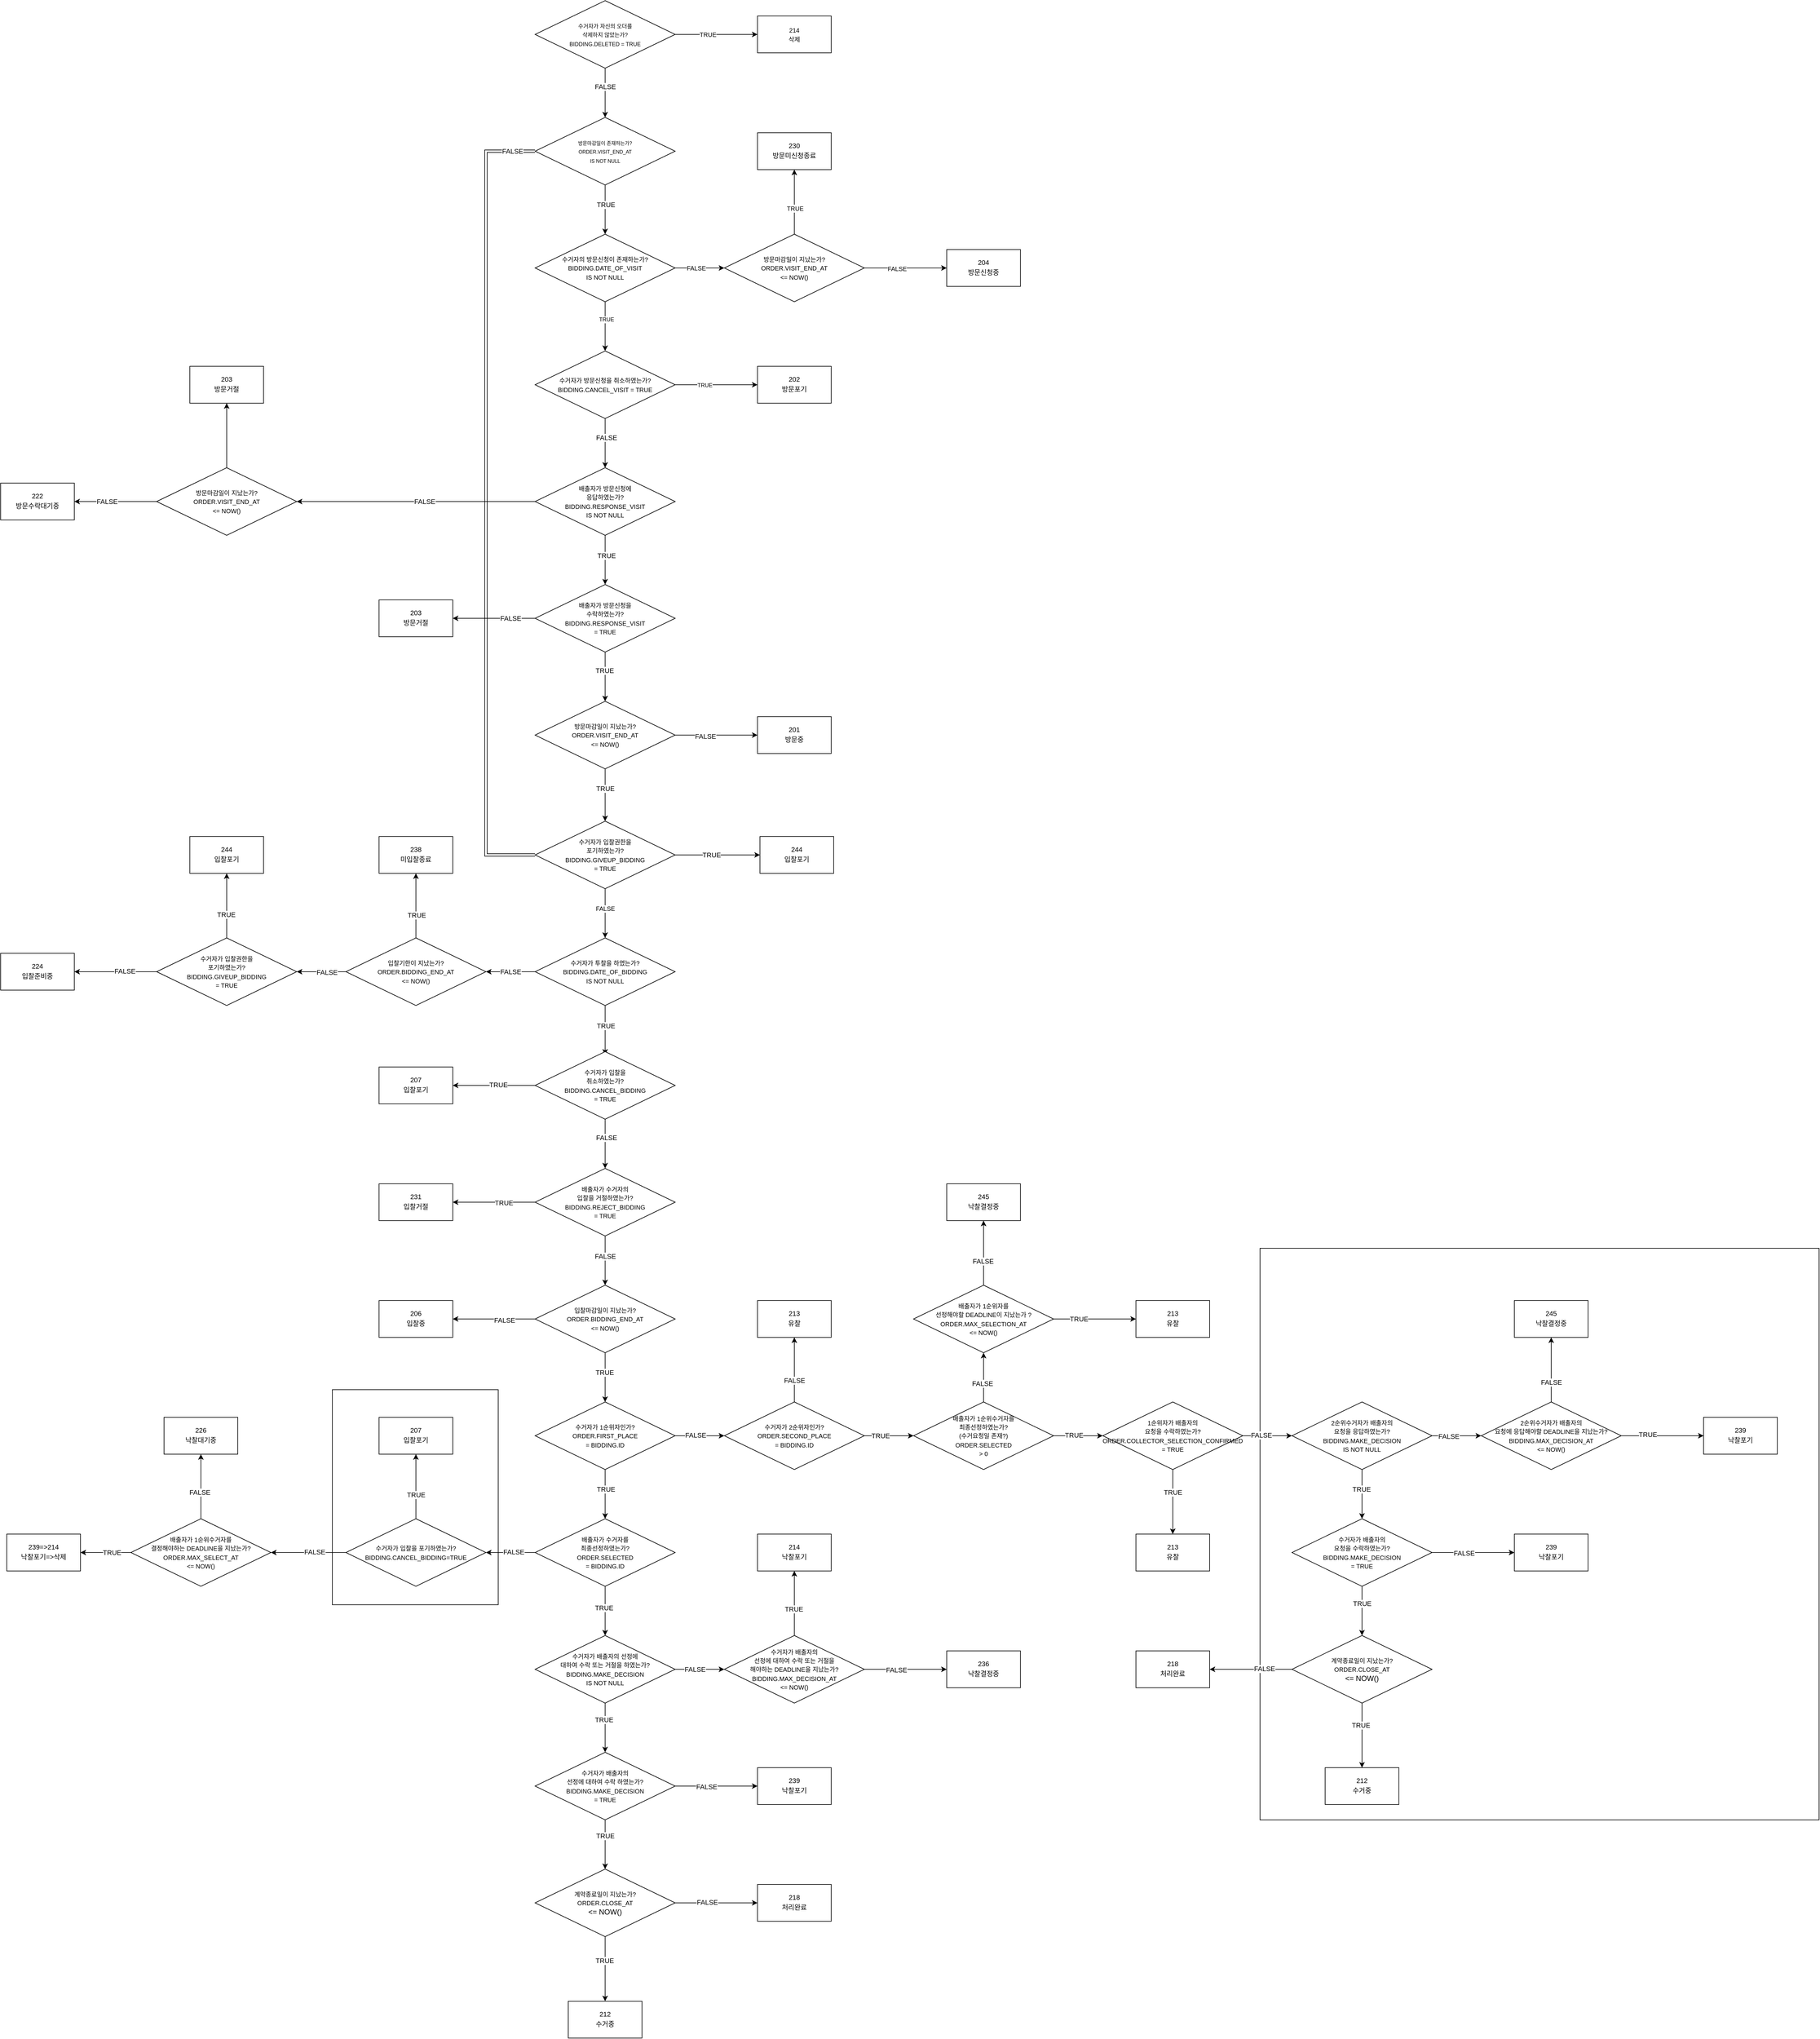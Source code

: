 <mxfile>
    <diagram id="RlCUwnaK-4LFBKvAwP7c" name="Page-1">
        <mxGraphModel dx="2647" dy="975" grid="1" gridSize="10" guides="1" tooltips="1" connect="1" arrows="1" fold="1" page="1" pageScale="1" pageWidth="827" pageHeight="1169" math="0" shadow="0">
            <root>
                <mxCell id="0"/>
                <mxCell id="1" parent="0"/>
                <mxCell id="23" value="" style="rounded=0;whiteSpace=wrap;html=1;fontSize=10;fillColor=none;" parent="1" vertex="1">
                    <mxGeometry x="1480" y="2070" width="910" height="930" as="geometry"/>
                </mxCell>
                <mxCell id="0ODxhAR9AB6k-3VPqA4q-3" value="" style="edgeStyle=orthogonalEdgeStyle;rounded=0;orthogonalLoop=1;jettySize=auto;html=1;" parent="1" source="0ODxhAR9AB6k-3VPqA4q-1" target="0ODxhAR9AB6k-3VPqA4q-2" edge="1">
                    <mxGeometry relative="1" as="geometry"/>
                </mxCell>
                <mxCell id="0ODxhAR9AB6k-3VPqA4q-12" value="FALSE" style="edgeLabel;html=1;align=center;verticalAlign=middle;resizable=0;points=[];" parent="0ODxhAR9AB6k-3VPqA4q-3" vertex="1" connectable="0">
                    <mxGeometry x="-0.246" relative="1" as="geometry">
                        <mxPoint as="offset"/>
                    </mxGeometry>
                </mxCell>
                <mxCell id="0ODxhAR9AB6k-3VPqA4q-5" value="" style="edgeStyle=orthogonalEdgeStyle;rounded=0;orthogonalLoop=1;jettySize=auto;html=1;" parent="1" source="0ODxhAR9AB6k-3VPqA4q-1" target="0ODxhAR9AB6k-3VPqA4q-4" edge="1">
                    <mxGeometry relative="1" as="geometry"/>
                </mxCell>
                <mxCell id="0ODxhAR9AB6k-3VPqA4q-6" value="&lt;font size=&quot;1&quot;&gt;TRUE&lt;/font&gt;" style="edgeLabel;html=1;align=center;verticalAlign=middle;resizable=0;points=[];" parent="0ODxhAR9AB6k-3VPqA4q-5" vertex="1" connectable="0">
                    <mxGeometry x="-0.217" relative="1" as="geometry">
                        <mxPoint as="offset"/>
                    </mxGeometry>
                </mxCell>
                <mxCell id="0ODxhAR9AB6k-3VPqA4q-1" value="&lt;font style=&quot;font-size: 9px&quot;&gt;수거자가 자신의 오더를 &lt;br style=&quot;font-size: 9px&quot;&gt;삭제하지 않았는가?&lt;br style=&quot;font-size: 9px&quot;&gt;BIDDING.DELETED = TRUE&lt;/font&gt;" style="rhombus;whiteSpace=wrap;html=1;" parent="1" vertex="1">
                    <mxGeometry x="300" y="40" width="228" height="110" as="geometry"/>
                </mxCell>
                <mxCell id="0ODxhAR9AB6k-3VPqA4q-11" value="" style="edgeStyle=orthogonalEdgeStyle;rounded=0;orthogonalLoop=1;jettySize=auto;html=1;" parent="1" source="0ODxhAR9AB6k-3VPqA4q-2" target="0ODxhAR9AB6k-3VPqA4q-10" edge="1">
                    <mxGeometry relative="1" as="geometry"/>
                </mxCell>
                <mxCell id="0ODxhAR9AB6k-3VPqA4q-13" value="TRUE" style="edgeLabel;html=1;align=center;verticalAlign=middle;resizable=0;points=[];" parent="0ODxhAR9AB6k-3VPqA4q-11" vertex="1" connectable="0">
                    <mxGeometry x="-0.199" y="1" relative="1" as="geometry">
                        <mxPoint as="offset"/>
                    </mxGeometry>
                </mxCell>
                <mxCell id="0ODxhAR9AB6k-3VPqA4q-255" style="edgeStyle=orthogonalEdgeStyle;rounded=0;orthogonalLoop=1;jettySize=auto;html=1;fontSize=11;shape=link;entryX=0;entryY=0.5;entryDx=0;entryDy=0;" parent="1" source="0ODxhAR9AB6k-3VPqA4q-2" target="29" edge="1">
                    <mxGeometry relative="1" as="geometry">
                        <Array as="points">
                            <mxPoint x="220" y="285"/>
                            <mxPoint x="220" y="1430"/>
                        </Array>
                        <mxPoint x="280" y="1500" as="targetPoint"/>
                    </mxGeometry>
                </mxCell>
                <mxCell id="0ODxhAR9AB6k-3VPqA4q-262" value="FALSE" style="edgeLabel;html=1;align=center;verticalAlign=middle;resizable=0;points=[];fontSize=11;" parent="0ODxhAR9AB6k-3VPqA4q-255" vertex="1" connectable="0">
                    <mxGeometry x="-0.93" relative="1" as="geometry">
                        <mxPoint x="8" as="offset"/>
                    </mxGeometry>
                </mxCell>
                <mxCell id="0ODxhAR9AB6k-3VPqA4q-2" value="&lt;font style=&quot;font-size: 8px&quot;&gt;방문마감일이 존재하는가?&lt;br style=&quot;font-size: 8px&quot;&gt;ORDER.VISIT_END_AT &lt;br style=&quot;font-size: 8px&quot;&gt;IS NOT NULL&lt;/font&gt;" style="rhombus;whiteSpace=wrap;html=1;" parent="1" vertex="1">
                    <mxGeometry x="300" y="230" width="228" height="110" as="geometry"/>
                </mxCell>
                <mxCell id="0ODxhAR9AB6k-3VPqA4q-4" value="&lt;font style=&quot;font-size: 10px&quot;&gt;214&lt;br&gt;삭제&lt;br&gt;&lt;/font&gt;" style="whiteSpace=wrap;html=1;" parent="1" vertex="1">
                    <mxGeometry x="662" y="65" width="120" height="60" as="geometry"/>
                </mxCell>
                <mxCell id="0ODxhAR9AB6k-3VPqA4q-15" value="" style="edgeStyle=orthogonalEdgeStyle;rounded=0;orthogonalLoop=1;jettySize=auto;html=1;" parent="1" source="0ODxhAR9AB6k-3VPqA4q-10" target="0ODxhAR9AB6k-3VPqA4q-14" edge="1">
                    <mxGeometry relative="1" as="geometry"/>
                </mxCell>
                <mxCell id="0ODxhAR9AB6k-3VPqA4q-16" value="&lt;font style=&quot;font-size: 10px&quot;&gt;FALSE&lt;/font&gt;" style="edgeLabel;html=1;align=center;verticalAlign=middle;resizable=0;points=[];" parent="0ODxhAR9AB6k-3VPqA4q-15" vertex="1" connectable="0">
                    <mxGeometry x="-0.166" relative="1" as="geometry">
                        <mxPoint as="offset"/>
                    </mxGeometry>
                </mxCell>
                <mxCell id="0ODxhAR9AB6k-3VPqA4q-30" value="" style="edgeStyle=orthogonalEdgeStyle;rounded=0;orthogonalLoop=1;jettySize=auto;html=1;fontSize=9;" parent="1" source="0ODxhAR9AB6k-3VPqA4q-10" target="0ODxhAR9AB6k-3VPqA4q-29" edge="1">
                    <mxGeometry relative="1" as="geometry"/>
                </mxCell>
                <mxCell id="0ODxhAR9AB6k-3VPqA4q-34" value="TRUE" style="edgeLabel;html=1;align=center;verticalAlign=middle;resizable=0;points=[];fontSize=9;" parent="0ODxhAR9AB6k-3VPqA4q-30" vertex="1" connectable="0">
                    <mxGeometry x="-0.292" y="2" relative="1" as="geometry">
                        <mxPoint as="offset"/>
                    </mxGeometry>
                </mxCell>
                <mxCell id="0ODxhAR9AB6k-3VPqA4q-10" value="&lt;font style=&quot;font-size: 10px&quot;&gt;수거자의 방문신청이 존재하는가?&lt;br&gt;BIDDING.DATE_OF_VISIT&lt;br&gt;IS NOT NULL&lt;/font&gt;" style="rhombus;whiteSpace=wrap;html=1;" parent="1" vertex="1">
                    <mxGeometry x="300" y="420" width="228" height="110" as="geometry"/>
                </mxCell>
                <mxCell id="0ODxhAR9AB6k-3VPqA4q-21" value="" style="edgeStyle=orthogonalEdgeStyle;rounded=0;orthogonalLoop=1;jettySize=auto;html=1;" parent="1" source="0ODxhAR9AB6k-3VPqA4q-14" target="0ODxhAR9AB6k-3VPqA4q-20" edge="1">
                    <mxGeometry relative="1" as="geometry"/>
                </mxCell>
                <mxCell id="0ODxhAR9AB6k-3VPqA4q-22" value="&lt;font style=&quot;font-size: 10px&quot;&gt;FALSE&lt;/font&gt;" style="edgeLabel;html=1;align=center;verticalAlign=middle;resizable=0;points=[];" parent="0ODxhAR9AB6k-3VPqA4q-21" vertex="1" connectable="0">
                    <mxGeometry x="-0.216" y="-1" relative="1" as="geometry">
                        <mxPoint as="offset"/>
                    </mxGeometry>
                </mxCell>
                <mxCell id="0ODxhAR9AB6k-3VPqA4q-24" value="" style="edgeStyle=orthogonalEdgeStyle;rounded=0;orthogonalLoop=1;jettySize=auto;html=1;" parent="1" source="0ODxhAR9AB6k-3VPqA4q-14" target="0ODxhAR9AB6k-3VPqA4q-23" edge="1">
                    <mxGeometry relative="1" as="geometry"/>
                </mxCell>
                <mxCell id="0ODxhAR9AB6k-3VPqA4q-25" value="&lt;font style=&quot;font-size: 10px&quot;&gt;TRUE&lt;/font&gt;" style="edgeLabel;html=1;align=center;verticalAlign=middle;resizable=0;points=[];" parent="0ODxhAR9AB6k-3VPqA4q-24" vertex="1" connectable="0">
                    <mxGeometry x="-0.199" y="-1" relative="1" as="geometry">
                        <mxPoint as="offset"/>
                    </mxGeometry>
                </mxCell>
                <mxCell id="0ODxhAR9AB6k-3VPqA4q-14" value="&lt;font style=&quot;font-size: 10px&quot;&gt;방문마감일이 지났는가?&lt;br&gt;ORDER.VISIT_END_AT&lt;br&gt;&amp;lt;= NOW()&lt;/font&gt;" style="rhombus;whiteSpace=wrap;html=1;" parent="1" vertex="1">
                    <mxGeometry x="608" y="420" width="228" height="110" as="geometry"/>
                </mxCell>
                <mxCell id="0ODxhAR9AB6k-3VPqA4q-20" value="&lt;font style=&quot;font-size: 10px&quot;&gt;&lt;font style=&quot;font-size: 11px&quot;&gt;204&lt;br&gt;&lt;/font&gt;&lt;table style=&quot;font-size: 11px&quot;&gt;&lt;tbody&gt;&lt;tr&gt;&lt;td&gt;방문신청중&lt;/td&gt;&lt;/tr&gt;&lt;/tbody&gt;&lt;/table&gt;&lt;/font&gt;" style="whiteSpace=wrap;html=1;" parent="1" vertex="1">
                    <mxGeometry x="970" y="445" width="120" height="60" as="geometry"/>
                </mxCell>
                <mxCell id="0ODxhAR9AB6k-3VPqA4q-23" value="&lt;font style=&quot;font-size: 10px&quot;&gt;&lt;font style=&quot;font-size: 11px&quot;&gt;230&lt;br&gt;&lt;/font&gt;&lt;table style=&quot;font-size: 11px&quot;&gt;&lt;tbody&gt;&lt;tr&gt;&lt;td&gt;방문미신청종료&lt;/td&gt;&lt;/tr&gt;&lt;/tbody&gt;&lt;/table&gt;&lt;/font&gt;" style="whiteSpace=wrap;html=1;" parent="1" vertex="1">
                    <mxGeometry x="662" y="255" width="120" height="60" as="geometry"/>
                </mxCell>
                <mxCell id="0ODxhAR9AB6k-3VPqA4q-32" value="" style="edgeStyle=orthogonalEdgeStyle;rounded=0;orthogonalLoop=1;jettySize=auto;html=1;fontSize=9;entryX=0;entryY=0.5;entryDx=0;entryDy=0;" parent="1" source="0ODxhAR9AB6k-3VPqA4q-29" target="0ODxhAR9AB6k-3VPqA4q-37" edge="1">
                    <mxGeometry relative="1" as="geometry">
                        <mxPoint x="608" y="665" as="targetPoint"/>
                    </mxGeometry>
                </mxCell>
                <mxCell id="0ODxhAR9AB6k-3VPqA4q-33" value="TRUE" style="edgeLabel;html=1;align=center;verticalAlign=middle;resizable=0;points=[];fontSize=9;" parent="0ODxhAR9AB6k-3VPqA4q-32" vertex="1" connectable="0">
                    <mxGeometry x="-0.292" y="-1" relative="1" as="geometry">
                        <mxPoint as="offset"/>
                    </mxGeometry>
                </mxCell>
                <mxCell id="0ODxhAR9AB6k-3VPqA4q-36" value="" style="edgeStyle=orthogonalEdgeStyle;rounded=0;orthogonalLoop=1;jettySize=auto;html=1;fontSize=9;" parent="1" source="0ODxhAR9AB6k-3VPqA4q-29" target="0ODxhAR9AB6k-3VPqA4q-35" edge="1">
                    <mxGeometry relative="1" as="geometry">
                        <Array as="points">
                            <mxPoint x="414" y="760"/>
                            <mxPoint x="414" y="760"/>
                        </Array>
                    </mxGeometry>
                </mxCell>
                <mxCell id="0ODxhAR9AB6k-3VPqA4q-43" value="FALSE" style="edgeLabel;html=1;align=center;verticalAlign=middle;resizable=0;points=[];fontSize=11;" parent="0ODxhAR9AB6k-3VPqA4q-36" vertex="1" connectable="0">
                    <mxGeometry x="-0.233" y="2" relative="1" as="geometry">
                        <mxPoint as="offset"/>
                    </mxGeometry>
                </mxCell>
                <mxCell id="0ODxhAR9AB6k-3VPqA4q-29" value="&lt;font style=&quot;font-size: 10px&quot;&gt;수거자가 방문신청을 취소하였는가?&lt;br&gt;BIDDING.CANCEL_VISIT = TRUE&lt;/font&gt;" style="rhombus;whiteSpace=wrap;html=1;" parent="1" vertex="1">
                    <mxGeometry x="300" y="610" width="228" height="110" as="geometry"/>
                </mxCell>
                <mxCell id="0ODxhAR9AB6k-3VPqA4q-45" value="" style="edgeStyle=orthogonalEdgeStyle;rounded=0;orthogonalLoop=1;jettySize=auto;html=1;fontSize=11;" parent="1" source="0ODxhAR9AB6k-3VPqA4q-35" target="0ODxhAR9AB6k-3VPqA4q-44" edge="1">
                    <mxGeometry relative="1" as="geometry"/>
                </mxCell>
                <mxCell id="0ODxhAR9AB6k-3VPqA4q-46" value="FALSE" style="edgeLabel;html=1;align=center;verticalAlign=middle;resizable=0;points=[];fontSize=11;" parent="0ODxhAR9AB6k-3VPqA4q-45" vertex="1" connectable="0">
                    <mxGeometry x="-0.234" y="-1" relative="1" as="geometry">
                        <mxPoint x="-32" y="1" as="offset"/>
                    </mxGeometry>
                </mxCell>
                <mxCell id="0ODxhAR9AB6k-3VPqA4q-53" value="" style="edgeStyle=orthogonalEdgeStyle;rounded=0;orthogonalLoop=1;jettySize=auto;html=1;fontSize=11;" parent="1" source="0ODxhAR9AB6k-3VPqA4q-35" target="0ODxhAR9AB6k-3VPqA4q-52" edge="1">
                    <mxGeometry relative="1" as="geometry"/>
                </mxCell>
                <mxCell id="0ODxhAR9AB6k-3VPqA4q-54" value="TRUE" style="edgeLabel;html=1;align=center;verticalAlign=middle;resizable=0;points=[];fontSize=11;" parent="0ODxhAR9AB6k-3VPqA4q-53" vertex="1" connectable="0">
                    <mxGeometry x="-0.172" y="2" relative="1" as="geometry">
                        <mxPoint as="offset"/>
                    </mxGeometry>
                </mxCell>
                <mxCell id="0ODxhAR9AB6k-3VPqA4q-35" value="&lt;font style=&quot;font-size: 10px&quot;&gt;배출자가 방문신청에 &lt;br&gt;응답하였는가?&lt;br&gt;BIDDING.RESPONSE_VISIT &lt;br&gt;IS NOT NULL&lt;/font&gt;" style="rhombus;whiteSpace=wrap;html=1;" parent="1" vertex="1">
                    <mxGeometry x="300" y="800" width="228" height="110" as="geometry"/>
                </mxCell>
                <mxCell id="0ODxhAR9AB6k-3VPqA4q-37" value="&lt;font style=&quot;font-size: 11px&quot;&gt;202&lt;br&gt;&lt;/font&gt;&lt;table style=&quot;font-size: 11px&quot;&gt;&lt;tbody&gt;&lt;tr&gt;&lt;td&gt;&lt;font style=&quot;font-size: 11px&quot;&gt;방문포기&lt;/font&gt;&lt;/td&gt;&lt;/tr&gt;&lt;/tbody&gt;&lt;/table&gt;" style="whiteSpace=wrap;html=1;" parent="1" vertex="1">
                    <mxGeometry x="662" y="635" width="120" height="60" as="geometry"/>
                </mxCell>
                <mxCell id="0ODxhAR9AB6k-3VPqA4q-48" value="" style="edgeStyle=orthogonalEdgeStyle;rounded=0;orthogonalLoop=1;jettySize=auto;html=1;fontSize=11;" parent="1" source="0ODxhAR9AB6k-3VPqA4q-44" target="0ODxhAR9AB6k-3VPqA4q-47" edge="1">
                    <mxGeometry relative="1" as="geometry"/>
                </mxCell>
                <mxCell id="0ODxhAR9AB6k-3VPqA4q-49" value="FALSE" style="edgeLabel;html=1;align=center;verticalAlign=middle;resizable=0;points=[];fontSize=11;" parent="0ODxhAR9AB6k-3VPqA4q-48" vertex="1" connectable="0">
                    <mxGeometry x="0.213" relative="1" as="geometry">
                        <mxPoint as="offset"/>
                    </mxGeometry>
                </mxCell>
                <mxCell id="0ODxhAR9AB6k-3VPqA4q-51" value="" style="edgeStyle=orthogonalEdgeStyle;rounded=0;orthogonalLoop=1;jettySize=auto;html=1;fontSize=11;" parent="1" source="0ODxhAR9AB6k-3VPqA4q-44" target="0ODxhAR9AB6k-3VPqA4q-50" edge="1">
                    <mxGeometry relative="1" as="geometry"/>
                </mxCell>
                <mxCell id="0ODxhAR9AB6k-3VPqA4q-44" value="&lt;span style=&quot;font-size: 10px&quot;&gt;방문마감일이 지났는가?&lt;/span&gt;&lt;br style=&quot;font-size: 10px&quot;&gt;&lt;span style=&quot;font-size: 10px&quot;&gt;ORDER.VISIT_END_AT&lt;/span&gt;&lt;br style=&quot;font-size: 10px&quot;&gt;&lt;span style=&quot;font-size: 10px&quot;&gt;&amp;lt;= NOW()&lt;/span&gt;" style="rhombus;whiteSpace=wrap;html=1;" parent="1" vertex="1">
                    <mxGeometry x="-316" y="800" width="228" height="110" as="geometry"/>
                </mxCell>
                <mxCell id="0ODxhAR9AB6k-3VPqA4q-47" value="&lt;font style=&quot;font-size: 11px&quot;&gt;222&lt;br&gt;&lt;/font&gt;&lt;table style=&quot;font-size: 11px&quot;&gt;&lt;tbody&gt;&lt;tr&gt;&lt;td&gt;방문수락대기중&lt;/td&gt;&lt;/tr&gt;&lt;/tbody&gt;&lt;/table&gt;" style="whiteSpace=wrap;html=1;" parent="1" vertex="1">
                    <mxGeometry x="-570" y="825" width="120" height="60" as="geometry"/>
                </mxCell>
                <mxCell id="0ODxhAR9AB6k-3VPqA4q-50" value="&lt;font style=&quot;font-size: 11px&quot;&gt;203&lt;br&gt;&lt;/font&gt;&lt;table style=&quot;font-size: 11px&quot;&gt;&lt;tbody&gt;&lt;tr&gt;&lt;td&gt;방문거절&lt;/td&gt;&lt;/tr&gt;&lt;/tbody&gt;&lt;/table&gt;" style="whiteSpace=wrap;html=1;" parent="1" vertex="1">
                    <mxGeometry x="-262" y="635" width="120" height="60" as="geometry"/>
                </mxCell>
                <mxCell id="0ODxhAR9AB6k-3VPqA4q-56" value="" style="edgeStyle=orthogonalEdgeStyle;rounded=0;orthogonalLoop=1;jettySize=auto;html=1;fontSize=11;" parent="1" source="0ODxhAR9AB6k-3VPqA4q-52" target="0ODxhAR9AB6k-3VPqA4q-55" edge="1">
                    <mxGeometry relative="1" as="geometry"/>
                </mxCell>
                <mxCell id="0ODxhAR9AB6k-3VPqA4q-57" value="FALSE" style="edgeLabel;html=1;align=center;verticalAlign=middle;resizable=0;points=[];fontSize=11;" parent="0ODxhAR9AB6k-3VPqA4q-56" vertex="1" connectable="0">
                    <mxGeometry x="-0.162" y="1" relative="1" as="geometry">
                        <mxPoint x="16" y="-1" as="offset"/>
                    </mxGeometry>
                </mxCell>
                <mxCell id="0ODxhAR9AB6k-3VPqA4q-59" value="" style="edgeStyle=orthogonalEdgeStyle;rounded=0;orthogonalLoop=1;jettySize=auto;html=1;fontSize=11;" parent="1" source="0ODxhAR9AB6k-3VPqA4q-52" target="0ODxhAR9AB6k-3VPqA4q-58" edge="1">
                    <mxGeometry relative="1" as="geometry"/>
                </mxCell>
                <mxCell id="0ODxhAR9AB6k-3VPqA4q-60" value="TRUE" style="edgeLabel;html=1;align=center;verticalAlign=middle;resizable=0;points=[];fontSize=11;" parent="0ODxhAR9AB6k-3VPqA4q-59" vertex="1" connectable="0">
                    <mxGeometry x="-0.267" y="-1" relative="1" as="geometry">
                        <mxPoint as="offset"/>
                    </mxGeometry>
                </mxCell>
                <mxCell id="0ODxhAR9AB6k-3VPqA4q-52" value="&lt;font style=&quot;font-size: 10px&quot;&gt;배출자가 방문신청을 &lt;br&gt;수락하였는가?&lt;br&gt;BIDDING.RESPONSE_VISIT &lt;br&gt;= TRUE&lt;/font&gt;" style="rhombus;whiteSpace=wrap;html=1;" parent="1" vertex="1">
                    <mxGeometry x="300" y="990" width="228" height="110" as="geometry"/>
                </mxCell>
                <mxCell id="0ODxhAR9AB6k-3VPqA4q-55" value="&lt;font style=&quot;font-size: 11px&quot;&gt;203&lt;br&gt;&lt;/font&gt;&lt;table style=&quot;font-size: 11px&quot;&gt;&lt;tbody&gt;&lt;tr&gt;&lt;td&gt;방문거절&lt;/td&gt;&lt;/tr&gt;&lt;/tbody&gt;&lt;/table&gt;" style="whiteSpace=wrap;html=1;" parent="1" vertex="1">
                    <mxGeometry x="46" y="1015" width="120" height="60" as="geometry"/>
                </mxCell>
                <mxCell id="0ODxhAR9AB6k-3VPqA4q-65" value="" style="edgeStyle=orthogonalEdgeStyle;rounded=0;orthogonalLoop=1;jettySize=auto;html=1;fontSize=11;" parent="1" source="0ODxhAR9AB6k-3VPqA4q-58" target="0ODxhAR9AB6k-3VPqA4q-64" edge="1">
                    <mxGeometry relative="1" as="geometry"/>
                </mxCell>
                <mxCell id="0ODxhAR9AB6k-3VPqA4q-66" value="FALSE" style="edgeLabel;html=1;align=center;verticalAlign=middle;resizable=0;points=[];fontSize=11;" parent="0ODxhAR9AB6k-3VPqA4q-65" vertex="1" connectable="0">
                    <mxGeometry x="-0.269" y="-2" relative="1" as="geometry">
                        <mxPoint as="offset"/>
                    </mxGeometry>
                </mxCell>
                <mxCell id="0ODxhAR9AB6k-3VPqA4q-68" value="" style="edgeStyle=orthogonalEdgeStyle;rounded=0;orthogonalLoop=1;jettySize=auto;html=1;fontSize=11;entryX=0.5;entryY=0;entryDx=0;entryDy=0;" parent="1" source="0ODxhAR9AB6k-3VPqA4q-58" target="29" edge="1">
                    <mxGeometry relative="1" as="geometry"/>
                </mxCell>
                <mxCell id="0ODxhAR9AB6k-3VPqA4q-69" value="TRUE" style="edgeLabel;html=1;align=center;verticalAlign=middle;resizable=0;points=[];fontSize=11;" parent="0ODxhAR9AB6k-3VPqA4q-68" vertex="1" connectable="0">
                    <mxGeometry x="-0.259" relative="1" as="geometry">
                        <mxPoint as="offset"/>
                    </mxGeometry>
                </mxCell>
                <mxCell id="0ODxhAR9AB6k-3VPqA4q-58" value="&lt;span style=&quot;font-size: 10px&quot;&gt;방문마감일이 지났는가?&lt;/span&gt;&lt;br style=&quot;font-size: 10px&quot;&gt;&lt;span style=&quot;font-size: 10px&quot;&gt;ORDER.VISIT_END_AT&lt;/span&gt;&lt;br style=&quot;font-size: 10px&quot;&gt;&lt;span style=&quot;font-size: 10px&quot;&gt;&amp;lt;= NOW()&lt;/span&gt;" style="rhombus;whiteSpace=wrap;html=1;" parent="1" vertex="1">
                    <mxGeometry x="300" y="1180" width="228" height="110" as="geometry"/>
                </mxCell>
                <mxCell id="0ODxhAR9AB6k-3VPqA4q-64" value="&lt;font style=&quot;font-size: 11px&quot;&gt;201&lt;br&gt;&lt;/font&gt;&lt;table style=&quot;font-size: 11px&quot;&gt;&lt;tbody&gt;&lt;tr&gt;&lt;td&gt;방문중&lt;/td&gt;&lt;/tr&gt;&lt;/tbody&gt;&lt;/table&gt;" style="whiteSpace=wrap;html=1;" parent="1" vertex="1">
                    <mxGeometry x="662" y="1205" width="120" height="60" as="geometry"/>
                </mxCell>
                <mxCell id="0ODxhAR9AB6k-3VPqA4q-71" value="" style="edgeStyle=orthogonalEdgeStyle;rounded=0;orthogonalLoop=1;jettySize=auto;html=1;fontSize=11;" parent="1" source="0ODxhAR9AB6k-3VPqA4q-67" target="0ODxhAR9AB6k-3VPqA4q-70" edge="1">
                    <mxGeometry relative="1" as="geometry"/>
                </mxCell>
                <mxCell id="0ODxhAR9AB6k-3VPqA4q-72" value="FALSE" style="edgeLabel;html=1;align=center;verticalAlign=middle;resizable=0;points=[];fontSize=11;" parent="0ODxhAR9AB6k-3VPqA4q-71" vertex="1" connectable="0">
                    <mxGeometry x="0.231" relative="1" as="geometry">
                        <mxPoint x="9" as="offset"/>
                    </mxGeometry>
                </mxCell>
                <mxCell id="0ODxhAR9AB6k-3VPqA4q-86" value="" style="edgeStyle=orthogonalEdgeStyle;rounded=0;orthogonalLoop=1;jettySize=auto;html=1;fontSize=11;" parent="1" source="0ODxhAR9AB6k-3VPqA4q-67" edge="1">
                    <mxGeometry relative="1" as="geometry">
                        <mxPoint x="414" y="1755" as="targetPoint"/>
                    </mxGeometry>
                </mxCell>
                <mxCell id="0ODxhAR9AB6k-3VPqA4q-90" value="TRUE" style="edgeLabel;html=1;align=center;verticalAlign=middle;resizable=0;points=[];fontSize=11;" parent="0ODxhAR9AB6k-3VPqA4q-86" vertex="1" connectable="0">
                    <mxGeometry x="-0.198" y="1" relative="1" as="geometry">
                        <mxPoint as="offset"/>
                    </mxGeometry>
                </mxCell>
                <mxCell id="0ODxhAR9AB6k-3VPqA4q-67" value="&lt;span style=&quot;font-size: 10px&quot;&gt;수거자가 투찰을 하였는가?&lt;/span&gt;&lt;br style=&quot;font-size: 10px&quot;&gt;&lt;span style=&quot;font-size: 10px&quot;&gt;BIDDING.DATE_OF_BIDDING&lt;br&gt;IS NOT NULL&lt;/span&gt;" style="rhombus;whiteSpace=wrap;html=1;" parent="1" vertex="1">
                    <mxGeometry x="300" y="1565" width="228" height="110" as="geometry"/>
                </mxCell>
                <mxCell id="0ODxhAR9AB6k-3VPqA4q-74" value="" style="edgeStyle=orthogonalEdgeStyle;rounded=0;orthogonalLoop=1;jettySize=auto;html=1;fontSize=11;" parent="1" source="0ODxhAR9AB6k-3VPqA4q-70" target="0ODxhAR9AB6k-3VPqA4q-73" edge="1">
                    <mxGeometry relative="1" as="geometry"/>
                </mxCell>
                <mxCell id="0ODxhAR9AB6k-3VPqA4q-75" value="TRUE" style="edgeLabel;html=1;align=center;verticalAlign=middle;resizable=0;points=[];fontSize=11;" parent="0ODxhAR9AB6k-3VPqA4q-74" vertex="1" connectable="0">
                    <mxGeometry x="-0.291" y="-1" relative="1" as="geometry">
                        <mxPoint as="offset"/>
                    </mxGeometry>
                </mxCell>
                <mxCell id="0ODxhAR9AB6k-3VPqA4q-77" value="" style="edgeStyle=orthogonalEdgeStyle;rounded=0;orthogonalLoop=1;jettySize=auto;html=1;fontSize=11;" parent="1" source="0ODxhAR9AB6k-3VPqA4q-70" target="0ODxhAR9AB6k-3VPqA4q-76" edge="1">
                    <mxGeometry relative="1" as="geometry"/>
                </mxCell>
                <mxCell id="0ODxhAR9AB6k-3VPqA4q-78" value="FALSE" style="edgeLabel;html=1;align=center;verticalAlign=middle;resizable=0;points=[];fontSize=11;" parent="0ODxhAR9AB6k-3VPqA4q-77" vertex="1" connectable="0">
                    <mxGeometry x="-0.21" y="1" relative="1" as="geometry">
                        <mxPoint as="offset"/>
                    </mxGeometry>
                </mxCell>
                <mxCell id="0ODxhAR9AB6k-3VPqA4q-70" value="&lt;span style=&quot;font-size: 10px&quot;&gt;입찰기한이 지났는가?&lt;/span&gt;&lt;br style=&quot;font-size: 10px&quot;&gt;&lt;span style=&quot;font-size: 10px&quot;&gt;ORDER.BIDDING_END_AT&lt;br&gt;&amp;lt;= NOW()&lt;/span&gt;" style="rhombus;whiteSpace=wrap;html=1;" parent="1" vertex="1">
                    <mxGeometry x="-8" y="1565" width="228" height="110" as="geometry"/>
                </mxCell>
                <mxCell id="0ODxhAR9AB6k-3VPqA4q-73" value="&lt;font style=&quot;font-size: 11px&quot;&gt;238&lt;br&gt;&lt;/font&gt;&lt;table style=&quot;font-size: 11px&quot;&gt;&lt;tbody&gt;&lt;tr&gt;&lt;td&gt;미입찰종료&lt;/td&gt;&lt;/tr&gt;&lt;/tbody&gt;&lt;/table&gt;" style="whiteSpace=wrap;html=1;" parent="1" vertex="1">
                    <mxGeometry x="46" y="1400" width="120" height="60" as="geometry"/>
                </mxCell>
                <mxCell id="0ODxhAR9AB6k-3VPqA4q-80" value="" style="edgeStyle=orthogonalEdgeStyle;rounded=0;orthogonalLoop=1;jettySize=auto;html=1;fontSize=11;" parent="1" source="0ODxhAR9AB6k-3VPqA4q-76" target="0ODxhAR9AB6k-3VPqA4q-79" edge="1">
                    <mxGeometry relative="1" as="geometry"/>
                </mxCell>
                <mxCell id="0ODxhAR9AB6k-3VPqA4q-81" value="TRUE" style="edgeLabel;html=1;align=center;verticalAlign=middle;resizable=0;points=[];fontSize=11;" parent="0ODxhAR9AB6k-3VPqA4q-80" vertex="1" connectable="0">
                    <mxGeometry x="-0.278" y="1" relative="1" as="geometry">
                        <mxPoint as="offset"/>
                    </mxGeometry>
                </mxCell>
                <mxCell id="0ODxhAR9AB6k-3VPqA4q-83" value="" style="edgeStyle=orthogonalEdgeStyle;rounded=0;orthogonalLoop=1;jettySize=auto;html=1;fontSize=11;" parent="1" source="0ODxhAR9AB6k-3VPqA4q-76" target="0ODxhAR9AB6k-3VPqA4q-82" edge="1">
                    <mxGeometry relative="1" as="geometry"/>
                </mxCell>
                <mxCell id="0ODxhAR9AB6k-3VPqA4q-84" value="FALSE" style="edgeLabel;html=1;align=center;verticalAlign=middle;resizable=0;points=[];fontSize=11;" parent="0ODxhAR9AB6k-3VPqA4q-83" vertex="1" connectable="0">
                    <mxGeometry x="-0.216" y="-1" relative="1" as="geometry">
                        <mxPoint as="offset"/>
                    </mxGeometry>
                </mxCell>
                <mxCell id="0ODxhAR9AB6k-3VPqA4q-76" value="&lt;span style=&quot;font-size: 10px&quot;&gt;수거자가 입찰권한을&lt;br&gt;포기하였는가?&lt;/span&gt;&lt;br style=&quot;font-size: 10px&quot;&gt;&lt;span style=&quot;font-size: 10px&quot;&gt;BIDDING.GIVEUP_BIDDING&lt;br&gt;= TRUE&lt;/span&gt;" style="rhombus;whiteSpace=wrap;html=1;" parent="1" vertex="1">
                    <mxGeometry x="-316" y="1565" width="228" height="110" as="geometry"/>
                </mxCell>
                <mxCell id="0ODxhAR9AB6k-3VPqA4q-79" value="&lt;font style=&quot;font-size: 11px&quot;&gt;244&lt;br&gt;&lt;/font&gt;&lt;table style=&quot;font-size: 11px&quot;&gt;&lt;tbody&gt;&lt;tr&gt;&lt;td&gt;입찰포기&lt;/td&gt;&lt;/tr&gt;&lt;/tbody&gt;&lt;/table&gt;" style="whiteSpace=wrap;html=1;" parent="1" vertex="1">
                    <mxGeometry x="-262" y="1400" width="120" height="60" as="geometry"/>
                </mxCell>
                <mxCell id="0ODxhAR9AB6k-3VPqA4q-82" value="&lt;font style=&quot;font-size: 11px&quot;&gt;224&lt;br&gt;&lt;/font&gt;&lt;table style=&quot;font-size: 11px&quot;&gt;&lt;tbody&gt;&lt;tr&gt;&lt;td&gt;입찰준비중&lt;/td&gt;&lt;/tr&gt;&lt;/tbody&gt;&lt;/table&gt;" style="whiteSpace=wrap;html=1;" parent="1" vertex="1">
                    <mxGeometry x="-570" y="1590" width="120" height="60" as="geometry"/>
                </mxCell>
                <mxCell id="0ODxhAR9AB6k-3VPqA4q-94" value="" style="edgeStyle=orthogonalEdgeStyle;rounded=0;orthogonalLoop=1;jettySize=auto;html=1;fontSize=11;" parent="1" source="0ODxhAR9AB6k-3VPqA4q-91" target="0ODxhAR9AB6k-3VPqA4q-93" edge="1">
                    <mxGeometry relative="1" as="geometry"/>
                </mxCell>
                <mxCell id="0ODxhAR9AB6k-3VPqA4q-95" value="TRUE" style="edgeLabel;html=1;align=center;verticalAlign=middle;resizable=0;points=[];fontSize=11;" parent="0ODxhAR9AB6k-3VPqA4q-94" vertex="1" connectable="0">
                    <mxGeometry x="-0.1" y="-1" relative="1" as="geometry">
                        <mxPoint as="offset"/>
                    </mxGeometry>
                </mxCell>
                <mxCell id="0ODxhAR9AB6k-3VPqA4q-98" value="" style="edgeStyle=orthogonalEdgeStyle;rounded=0;orthogonalLoop=1;jettySize=auto;html=1;fontSize=11;" parent="1" source="0ODxhAR9AB6k-3VPqA4q-91" target="0ODxhAR9AB6k-3VPqA4q-97" edge="1">
                    <mxGeometry relative="1" as="geometry"/>
                </mxCell>
                <mxCell id="0ODxhAR9AB6k-3VPqA4q-108" value="FALSE" style="edgeLabel;html=1;align=center;verticalAlign=middle;resizable=0;points=[];fontSize=11;" parent="0ODxhAR9AB6k-3VPqA4q-98" vertex="1" connectable="0">
                    <mxGeometry x="-0.267" y="2" relative="1" as="geometry">
                        <mxPoint as="offset"/>
                    </mxGeometry>
                </mxCell>
                <mxCell id="0ODxhAR9AB6k-3VPqA4q-91" value="&lt;span style=&quot;font-size: 10px&quot;&gt;수거자가 입찰을&lt;br&gt;취소하였는가?&lt;/span&gt;&lt;br style=&quot;font-size: 10px&quot;&gt;&lt;span style=&quot;font-size: 10px&quot;&gt;BIDDING.CANCEL_BIDDING&lt;br&gt;= TRUE&lt;/span&gt;" style="rhombus;whiteSpace=wrap;html=1;" parent="1" vertex="1">
                    <mxGeometry x="300" y="1750" width="228" height="110" as="geometry"/>
                </mxCell>
                <mxCell id="0ODxhAR9AB6k-3VPqA4q-93" value="&lt;font style=&quot;font-size: 11px&quot;&gt;207&lt;br&gt;&lt;/font&gt;&lt;table style=&quot;font-size: 11px&quot;&gt;&lt;tbody&gt;&lt;tr&gt;&lt;td&gt;입찰포기&lt;/td&gt;&lt;/tr&gt;&lt;/tbody&gt;&lt;/table&gt;" style="whiteSpace=wrap;html=1;" parent="1" vertex="1">
                    <mxGeometry x="46" y="1775" width="120" height="60" as="geometry"/>
                </mxCell>
                <mxCell id="0ODxhAR9AB6k-3VPqA4q-100" value="" style="edgeStyle=orthogonalEdgeStyle;rounded=0;orthogonalLoop=1;jettySize=auto;html=1;fontSize=11;" parent="1" source="0ODxhAR9AB6k-3VPqA4q-97" target="0ODxhAR9AB6k-3VPqA4q-99" edge="1">
                    <mxGeometry relative="1" as="geometry"/>
                </mxCell>
                <mxCell id="0ODxhAR9AB6k-3VPqA4q-101" value="TRUE" style="edgeLabel;html=1;align=center;verticalAlign=middle;resizable=0;points=[];fontSize=11;" parent="0ODxhAR9AB6k-3VPqA4q-100" vertex="1" connectable="0">
                    <mxGeometry x="-0.234" y="1" relative="1" as="geometry">
                        <mxPoint as="offset"/>
                    </mxGeometry>
                </mxCell>
                <mxCell id="0ODxhAR9AB6k-3VPqA4q-103" value="" style="edgeStyle=orthogonalEdgeStyle;rounded=0;orthogonalLoop=1;jettySize=auto;html=1;fontSize=11;" parent="1" source="0ODxhAR9AB6k-3VPqA4q-97" target="0ODxhAR9AB6k-3VPqA4q-102" edge="1">
                    <mxGeometry relative="1" as="geometry"/>
                </mxCell>
                <mxCell id="0ODxhAR9AB6k-3VPqA4q-104" value="FALSE" style="edgeLabel;html=1;align=center;verticalAlign=middle;resizable=0;points=[];fontSize=11;" parent="0ODxhAR9AB6k-3VPqA4q-103" vertex="1" connectable="0">
                    <mxGeometry x="-0.19" relative="1" as="geometry">
                        <mxPoint as="offset"/>
                    </mxGeometry>
                </mxCell>
                <mxCell id="0ODxhAR9AB6k-3VPqA4q-97" value="&lt;span style=&quot;font-size: 10px&quot;&gt;배출자가 수거자의 &lt;br&gt;입찰을 거절하였는가?&lt;/span&gt;&lt;br style=&quot;font-size: 10px&quot;&gt;&lt;span style=&quot;font-size: 10px&quot;&gt;BIDDING.REJECT_BIDDING&lt;br&gt;= TRUE&lt;/span&gt;" style="rhombus;whiteSpace=wrap;html=1;" parent="1" vertex="1">
                    <mxGeometry x="300" y="1940" width="228" height="110" as="geometry"/>
                </mxCell>
                <mxCell id="0ODxhAR9AB6k-3VPqA4q-99" value="&lt;font style=&quot;font-size: 11px&quot;&gt;231&lt;br&gt;&lt;/font&gt;&lt;table style=&quot;font-size: 11px&quot;&gt;&lt;tbody&gt;&lt;tr&gt;&lt;td&gt;입찰거절&lt;/td&gt;&lt;/tr&gt;&lt;/tbody&gt;&lt;/table&gt;" style="whiteSpace=wrap;html=1;" parent="1" vertex="1">
                    <mxGeometry x="46" y="1965" width="120" height="60" as="geometry"/>
                </mxCell>
                <mxCell id="0ODxhAR9AB6k-3VPqA4q-106" value="" style="edgeStyle=orthogonalEdgeStyle;rounded=0;orthogonalLoop=1;jettySize=auto;html=1;fontSize=11;" parent="1" source="0ODxhAR9AB6k-3VPqA4q-102" target="0ODxhAR9AB6k-3VPqA4q-105" edge="1">
                    <mxGeometry relative="1" as="geometry"/>
                </mxCell>
                <mxCell id="0ODxhAR9AB6k-3VPqA4q-107" value="FALSE" style="edgeLabel;html=1;align=center;verticalAlign=middle;resizable=0;points=[];fontSize=11;" parent="0ODxhAR9AB6k-3VPqA4q-106" vertex="1" connectable="0">
                    <mxGeometry x="-0.244" y="2" relative="1" as="geometry">
                        <mxPoint as="offset"/>
                    </mxGeometry>
                </mxCell>
                <mxCell id="0ODxhAR9AB6k-3VPqA4q-110" value="" style="edgeStyle=orthogonalEdgeStyle;rounded=0;orthogonalLoop=1;jettySize=auto;html=1;fontSize=11;" parent="1" source="0ODxhAR9AB6k-3VPqA4q-102" target="0ODxhAR9AB6k-3VPqA4q-109" edge="1">
                    <mxGeometry relative="1" as="geometry"/>
                </mxCell>
                <mxCell id="0ODxhAR9AB6k-3VPqA4q-114" value="TRUE" style="edgeLabel;html=1;align=center;verticalAlign=middle;resizable=0;points=[];fontSize=11;" parent="0ODxhAR9AB6k-3VPqA4q-110" vertex="1" connectable="0">
                    <mxGeometry x="-0.21" y="-1" relative="1" as="geometry">
                        <mxPoint as="offset"/>
                    </mxGeometry>
                </mxCell>
                <mxCell id="0ODxhAR9AB6k-3VPqA4q-102" value="&lt;span style=&quot;font-size: 10px&quot;&gt;입찰마감일이 지났는가?&lt;/span&gt;&lt;br style=&quot;font-size: 10px&quot;&gt;&lt;span style=&quot;font-size: 10px&quot;&gt;ORDER.BIDDING_END_AT&lt;br&gt;&amp;lt;= NOW()&lt;/span&gt;" style="rhombus;whiteSpace=wrap;html=1;" parent="1" vertex="1">
                    <mxGeometry x="300" y="2130" width="228" height="110" as="geometry"/>
                </mxCell>
                <mxCell id="0ODxhAR9AB6k-3VPqA4q-105" value="&lt;font style=&quot;font-size: 11px&quot;&gt;206&lt;br&gt;&lt;/font&gt;&lt;table style=&quot;font-size: 11px&quot;&gt;&lt;tbody&gt;&lt;tr&gt;&lt;td&gt;입찰중&lt;/td&gt;&lt;/tr&gt;&lt;/tbody&gt;&lt;/table&gt;" style="whiteSpace=wrap;html=1;" parent="1" vertex="1">
                    <mxGeometry x="46" y="2155" width="120" height="60" as="geometry"/>
                </mxCell>
                <mxCell id="0ODxhAR9AB6k-3VPqA4q-112" value="" style="edgeStyle=orthogonalEdgeStyle;rounded=0;orthogonalLoop=1;jettySize=auto;html=1;fontSize=11;" parent="1" source="0ODxhAR9AB6k-3VPqA4q-109" target="0ODxhAR9AB6k-3VPqA4q-111" edge="1">
                    <mxGeometry relative="1" as="geometry"/>
                </mxCell>
                <mxCell id="0ODxhAR9AB6k-3VPqA4q-113" value="FALSE" style="edgeLabel;html=1;align=center;verticalAlign=middle;resizable=0;points=[];fontSize=11;" parent="0ODxhAR9AB6k-3VPqA4q-112" vertex="1" connectable="0">
                    <mxGeometry x="-0.173" y="1" relative="1" as="geometry">
                        <mxPoint as="offset"/>
                    </mxGeometry>
                </mxCell>
                <mxCell id="0ODxhAR9AB6k-3VPqA4q-116" value="" style="edgeStyle=orthogonalEdgeStyle;rounded=0;orthogonalLoop=1;jettySize=auto;html=1;fontSize=11;" parent="1" source="0ODxhAR9AB6k-3VPqA4q-109" target="0ODxhAR9AB6k-3VPqA4q-115" edge="1">
                    <mxGeometry relative="1" as="geometry"/>
                </mxCell>
                <mxCell id="0ODxhAR9AB6k-3VPqA4q-117" value="TRUE" style="edgeLabel;html=1;align=center;verticalAlign=middle;resizable=0;points=[];fontSize=11;" parent="0ODxhAR9AB6k-3VPqA4q-116" vertex="1" connectable="0">
                    <mxGeometry x="-0.21" y="1" relative="1" as="geometry">
                        <mxPoint as="offset"/>
                    </mxGeometry>
                </mxCell>
                <mxCell id="0ODxhAR9AB6k-3VPqA4q-109" value="&lt;span style=&quot;font-size: 10px&quot;&gt;수거자가 1순위자인가?&lt;/span&gt;&lt;br style=&quot;font-size: 10px&quot;&gt;&lt;span style=&quot;font-size: 10px&quot;&gt;ORDER.FIRST_PLACE&lt;br&gt;= BIDDING.ID&lt;/span&gt;" style="rhombus;whiteSpace=wrap;html=1;" parent="1" vertex="1">
                    <mxGeometry x="300" y="2320" width="228" height="110" as="geometry"/>
                </mxCell>
                <mxCell id="0ODxhAR9AB6k-3VPqA4q-179" value="" style="edgeStyle=orthogonalEdgeStyle;rounded=0;orthogonalLoop=1;jettySize=auto;html=1;fontSize=11;" parent="1" source="0ODxhAR9AB6k-3VPqA4q-111" target="0ODxhAR9AB6k-3VPqA4q-178" edge="1">
                    <mxGeometry relative="1" as="geometry"/>
                </mxCell>
                <mxCell id="0ODxhAR9AB6k-3VPqA4q-180" value="FALSE" style="edgeLabel;html=1;align=center;verticalAlign=middle;resizable=0;points=[];fontSize=11;" parent="0ODxhAR9AB6k-3VPqA4q-179" vertex="1" connectable="0">
                    <mxGeometry x="-0.324" relative="1" as="geometry">
                        <mxPoint as="offset"/>
                    </mxGeometry>
                </mxCell>
                <mxCell id="0ODxhAR9AB6k-3VPqA4q-182" value="" style="edgeStyle=orthogonalEdgeStyle;rounded=0;orthogonalLoop=1;jettySize=auto;html=1;fontSize=11;" parent="1" source="0ODxhAR9AB6k-3VPqA4q-111" target="0ODxhAR9AB6k-3VPqA4q-181" edge="1">
                    <mxGeometry relative="1" as="geometry"/>
                </mxCell>
                <mxCell id="22" value="TRUE" style="edgeLabel;html=1;align=center;verticalAlign=middle;resizable=0;points=[];" parent="0ODxhAR9AB6k-3VPqA4q-182" vertex="1" connectable="0">
                    <mxGeometry x="-0.348" relative="1" as="geometry">
                        <mxPoint as="offset"/>
                    </mxGeometry>
                </mxCell>
                <mxCell id="0ODxhAR9AB6k-3VPqA4q-111" value="&lt;span style=&quot;font-size: 10px&quot;&gt;수거자가 2순위자인가?&lt;/span&gt;&lt;br style=&quot;font-size: 10px&quot;&gt;&lt;span style=&quot;font-size: 10px&quot;&gt;ORDER.SECOND_PLACE&lt;br&gt;= BIDDING.ID&lt;/span&gt;" style="rhombus;whiteSpace=wrap;html=1;" parent="1" vertex="1">
                    <mxGeometry x="608" y="2320" width="228" height="110" as="geometry"/>
                </mxCell>
                <mxCell id="0ODxhAR9AB6k-3VPqA4q-119" value="" style="edgeStyle=orthogonalEdgeStyle;rounded=0;orthogonalLoop=1;jettySize=auto;html=1;fontSize=11;entryX=1;entryY=0.5;entryDx=0;entryDy=0;" parent="1" source="0ODxhAR9AB6k-3VPqA4q-115" target="7" edge="1">
                    <mxGeometry relative="1" as="geometry"/>
                </mxCell>
                <mxCell id="0ODxhAR9AB6k-3VPqA4q-120" value="FALSE" style="edgeLabel;html=1;align=center;verticalAlign=middle;resizable=0;points=[];fontSize=11;" parent="0ODxhAR9AB6k-3VPqA4q-119" vertex="1" connectable="0">
                    <mxGeometry x="-0.123" y="-1" relative="1" as="geometry">
                        <mxPoint as="offset"/>
                    </mxGeometry>
                </mxCell>
                <mxCell id="0ODxhAR9AB6k-3VPqA4q-122" value="" style="edgeStyle=orthogonalEdgeStyle;rounded=0;orthogonalLoop=1;jettySize=auto;html=1;fontSize=11;" parent="1" source="0ODxhAR9AB6k-3VPqA4q-115" target="0ODxhAR9AB6k-3VPqA4q-121" edge="1">
                    <mxGeometry relative="1" as="geometry"/>
                </mxCell>
                <mxCell id="0ODxhAR9AB6k-3VPqA4q-123" value="TRUE" style="edgeLabel;html=1;align=center;verticalAlign=middle;resizable=0;points=[];fontSize=11;" parent="0ODxhAR9AB6k-3VPqA4q-122" vertex="1" connectable="0">
                    <mxGeometry x="-0.143" y="-2" relative="1" as="geometry">
                        <mxPoint as="offset"/>
                    </mxGeometry>
                </mxCell>
                <mxCell id="0ODxhAR9AB6k-3VPqA4q-115" value="&lt;span style=&quot;font-size: 10px&quot;&gt;배출자가 수거자를 &lt;br&gt;최종선정하였는가?&lt;/span&gt;&lt;br style=&quot;font-size: 10px&quot;&gt;&lt;span style=&quot;font-size: 10px&quot;&gt;ORDER.SELECTED&lt;br&gt;= BIDDING.ID&lt;/span&gt;" style="rhombus;whiteSpace=wrap;html=1;" parent="1" vertex="1">
                    <mxGeometry x="300" y="2510" width="228" height="110" as="geometry"/>
                </mxCell>
                <mxCell id="0ODxhAR9AB6k-3VPqA4q-152" value="" style="edgeStyle=orthogonalEdgeStyle;rounded=0;orthogonalLoop=1;jettySize=auto;html=1;fontSize=11;entryX=1;entryY=0.5;entryDx=0;entryDy=0;" parent="1" source="0ODxhAR9AB6k-3VPqA4q-118" target="0ODxhAR9AB6k-3VPqA4q-172" edge="1">
                    <mxGeometry relative="1" as="geometry">
                        <mxPoint x="-438.0" y="2565" as="targetPoint"/>
                    </mxGeometry>
                </mxCell>
                <mxCell id="0ODxhAR9AB6k-3VPqA4q-153" value="TRUE" style="edgeLabel;html=1;align=center;verticalAlign=middle;resizable=0;points=[];fontSize=11;" parent="0ODxhAR9AB6k-3VPqA4q-152" vertex="1" connectable="0">
                    <mxGeometry x="-0.247" relative="1" as="geometry">
                        <mxPoint as="offset"/>
                    </mxGeometry>
                </mxCell>
                <mxCell id="0ODxhAR9AB6k-3VPqA4q-118" value="&lt;span style=&quot;font-size: 10px&quot;&gt;배출자가 1순위수거자를 &lt;br&gt;결정해야하는 DEADLINE을 지났는가?&lt;/span&gt;&lt;br style=&quot;font-size: 10px&quot;&gt;&lt;span style=&quot;font-size: 10px&quot;&gt;ORDER.MAX_SELECT_AT&lt;br&gt;&amp;lt;= NOW()&lt;br&gt;&lt;/span&gt;" style="rhombus;whiteSpace=wrap;html=1;" parent="1" vertex="1">
                    <mxGeometry x="-358" y="2510" width="228" height="110" as="geometry"/>
                </mxCell>
                <mxCell id="0ODxhAR9AB6k-3VPqA4q-125" value="" style="edgeStyle=orthogonalEdgeStyle;rounded=0;orthogonalLoop=1;jettySize=auto;html=1;fontSize=11;" parent="1" source="0ODxhAR9AB6k-3VPqA4q-121" target="0ODxhAR9AB6k-3VPqA4q-124" edge="1">
                    <mxGeometry relative="1" as="geometry"/>
                </mxCell>
                <mxCell id="0ODxhAR9AB6k-3VPqA4q-126" value="TRUE" style="edgeLabel;html=1;align=center;verticalAlign=middle;resizable=0;points=[];fontSize=11;" parent="0ODxhAR9AB6k-3VPqA4q-125" vertex="1" connectable="0">
                    <mxGeometry x="-0.339" y="-2" relative="1" as="geometry">
                        <mxPoint as="offset"/>
                    </mxGeometry>
                </mxCell>
                <mxCell id="0ODxhAR9AB6k-3VPqA4q-128" value="" style="edgeStyle=orthogonalEdgeStyle;rounded=0;orthogonalLoop=1;jettySize=auto;html=1;fontSize=11;" parent="1" source="0ODxhAR9AB6k-3VPqA4q-121" target="0ODxhAR9AB6k-3VPqA4q-127" edge="1">
                    <mxGeometry relative="1" as="geometry"/>
                </mxCell>
                <mxCell id="0ODxhAR9AB6k-3VPqA4q-129" value="FALSE" style="edgeLabel;html=1;align=center;verticalAlign=middle;resizable=0;points=[];fontSize=11;" parent="0ODxhAR9AB6k-3VPqA4q-128" vertex="1" connectable="0">
                    <mxGeometry x="-0.201" relative="1" as="geometry">
                        <mxPoint as="offset"/>
                    </mxGeometry>
                </mxCell>
                <mxCell id="0ODxhAR9AB6k-3VPqA4q-121" value="&lt;span style=&quot;font-size: 10px&quot;&gt;수거자가 배출자의 선정에&lt;br&gt;대하여 수락 또는 거절을 하였는가?&lt;/span&gt;&lt;br style=&quot;font-size: 10px&quot;&gt;&lt;span style=&quot;font-size: 10px&quot;&gt;BIDDING.MAKE_DECISION&lt;br&gt;IS NOT NULL&lt;/span&gt;" style="rhombus;whiteSpace=wrap;html=1;" parent="1" vertex="1">
                    <mxGeometry x="300" y="2700" width="228" height="110" as="geometry"/>
                </mxCell>
                <mxCell id="0ODxhAR9AB6k-3VPqA4q-137" value="" style="edgeStyle=orthogonalEdgeStyle;rounded=0;orthogonalLoop=1;jettySize=auto;html=1;fontSize=11;" parent="1" source="0ODxhAR9AB6k-3VPqA4q-124" target="0ODxhAR9AB6k-3VPqA4q-136" edge="1">
                    <mxGeometry relative="1" as="geometry"/>
                </mxCell>
                <mxCell id="0ODxhAR9AB6k-3VPqA4q-138" value="FALSE" style="edgeLabel;html=1;align=center;verticalAlign=middle;resizable=0;points=[];fontSize=11;" parent="0ODxhAR9AB6k-3VPqA4q-137" vertex="1" connectable="0">
                    <mxGeometry x="-0.248" y="-1" relative="1" as="geometry">
                        <mxPoint as="offset"/>
                    </mxGeometry>
                </mxCell>
                <mxCell id="0ODxhAR9AB6k-3VPqA4q-140" value="" style="edgeStyle=orthogonalEdgeStyle;rounded=0;orthogonalLoop=1;jettySize=auto;html=1;fontSize=11;" parent="1" source="0ODxhAR9AB6k-3VPqA4q-124" target="0ODxhAR9AB6k-3VPqA4q-139" edge="1">
                    <mxGeometry relative="1" as="geometry"/>
                </mxCell>
                <mxCell id="0ODxhAR9AB6k-3VPqA4q-146" value="TRUE" style="edgeLabel;html=1;align=center;verticalAlign=middle;resizable=0;points=[];fontSize=11;" parent="0ODxhAR9AB6k-3VPqA4q-140" vertex="1" connectable="0">
                    <mxGeometry x="-0.353" relative="1" as="geometry">
                        <mxPoint as="offset"/>
                    </mxGeometry>
                </mxCell>
                <mxCell id="0ODxhAR9AB6k-3VPqA4q-124" value="&lt;span style=&quot;font-size: 10px&quot;&gt;수거자가 배출자의&lt;br&gt;선정에 대하여&amp;nbsp;&lt;/span&gt;&lt;span style=&quot;font-size: 10px&quot;&gt;수락 하였는가?&lt;/span&gt;&lt;br style=&quot;font-size: 10px&quot;&gt;&lt;span style=&quot;font-size: 10px&quot;&gt;BIDDING.MAKE_DECISION&lt;br&gt;= TRUE&lt;/span&gt;" style="rhombus;whiteSpace=wrap;html=1;" parent="1" vertex="1">
                    <mxGeometry x="300" y="2890" width="228" height="110" as="geometry"/>
                </mxCell>
                <mxCell id="0ODxhAR9AB6k-3VPqA4q-131" value="" style="edgeStyle=orthogonalEdgeStyle;rounded=0;orthogonalLoop=1;jettySize=auto;html=1;fontSize=11;" parent="1" source="0ODxhAR9AB6k-3VPqA4q-127" target="0ODxhAR9AB6k-3VPqA4q-130" edge="1">
                    <mxGeometry relative="1" as="geometry"/>
                </mxCell>
                <mxCell id="0ODxhAR9AB6k-3VPqA4q-132" value="TRUE" style="edgeLabel;html=1;align=center;verticalAlign=middle;resizable=0;points=[];fontSize=11;" parent="0ODxhAR9AB6k-3VPqA4q-131" vertex="1" connectable="0">
                    <mxGeometry x="-0.17" y="1" relative="1" as="geometry">
                        <mxPoint as="offset"/>
                    </mxGeometry>
                </mxCell>
                <mxCell id="0ODxhAR9AB6k-3VPqA4q-134" value="" style="edgeStyle=orthogonalEdgeStyle;rounded=0;orthogonalLoop=1;jettySize=auto;html=1;fontSize=11;" parent="1" source="0ODxhAR9AB6k-3VPqA4q-127" target="0ODxhAR9AB6k-3VPqA4q-133" edge="1">
                    <mxGeometry relative="1" as="geometry"/>
                </mxCell>
                <mxCell id="0ODxhAR9AB6k-3VPqA4q-135" value="FALSE" style="edgeLabel;html=1;align=center;verticalAlign=middle;resizable=0;points=[];fontSize=11;" parent="0ODxhAR9AB6k-3VPqA4q-134" vertex="1" connectable="0">
                    <mxGeometry x="-0.231" y="-1" relative="1" as="geometry">
                        <mxPoint as="offset"/>
                    </mxGeometry>
                </mxCell>
                <mxCell id="0ODxhAR9AB6k-3VPqA4q-127" value="&lt;span style=&quot;font-size: 10px&quot;&gt;수거자가 배출자의 &lt;br&gt;선정에 대하여 수락 또는 거절을&lt;br&gt;해야하는 DEADLINE을 지났는가?&lt;/span&gt;&lt;br style=&quot;font-size: 10px&quot;&gt;&lt;span style=&quot;font-size: 10px&quot;&gt;BIDDING.MAX_DECISION_AT&lt;br&gt;&amp;lt;= NOW()&lt;/span&gt;" style="rhombus;whiteSpace=wrap;html=1;" parent="1" vertex="1">
                    <mxGeometry x="608" y="2700" width="228" height="110" as="geometry"/>
                </mxCell>
                <mxCell id="0ODxhAR9AB6k-3VPqA4q-130" value="&lt;font style=&quot;font-size: 11px&quot;&gt;214&lt;br&gt;&lt;/font&gt;&lt;table style=&quot;font-size: 11px&quot;&gt;&lt;tbody&gt;&lt;tr&gt;&lt;td&gt;낙찰포기&lt;/td&gt;&lt;/tr&gt;&lt;/tbody&gt;&lt;/table&gt;" style="whiteSpace=wrap;html=1;" parent="1" vertex="1">
                    <mxGeometry x="662" y="2535" width="120" height="60" as="geometry"/>
                </mxCell>
                <mxCell id="0ODxhAR9AB6k-3VPqA4q-133" value="&lt;font style=&quot;font-size: 11px&quot;&gt;236&lt;br&gt;&lt;/font&gt;&lt;table style=&quot;font-size: 11px&quot;&gt;&lt;tbody&gt;&lt;tr&gt;&lt;td&gt;낙찰결정중&lt;/td&gt;&lt;/tr&gt;&lt;/tbody&gt;&lt;/table&gt;" style="whiteSpace=wrap;html=1;" parent="1" vertex="1">
                    <mxGeometry x="970" y="2725" width="120" height="60" as="geometry"/>
                </mxCell>
                <mxCell id="0ODxhAR9AB6k-3VPqA4q-136" value="&lt;font style=&quot;font-size: 11px&quot;&gt;239&lt;br&gt;&lt;/font&gt;&lt;table style=&quot;font-size: 11px&quot;&gt;&lt;tbody&gt;&lt;tr&gt;&lt;td&gt;낙찰포기&lt;/td&gt;&lt;/tr&gt;&lt;/tbody&gt;&lt;/table&gt;" style="whiteSpace=wrap;html=1;" parent="1" vertex="1">
                    <mxGeometry x="662" y="2915" width="120" height="60" as="geometry"/>
                </mxCell>
                <mxCell id="0ODxhAR9AB6k-3VPqA4q-142" value="" style="edgeStyle=orthogonalEdgeStyle;rounded=0;orthogonalLoop=1;jettySize=auto;html=1;fontSize=11;" parent="1" source="0ODxhAR9AB6k-3VPqA4q-139" target="0ODxhAR9AB6k-3VPqA4q-141" edge="1">
                    <mxGeometry relative="1" as="geometry"/>
                </mxCell>
                <mxCell id="0ODxhAR9AB6k-3VPqA4q-143" value="FALSE" style="edgeLabel;html=1;align=center;verticalAlign=middle;resizable=0;points=[];fontSize=11;" parent="0ODxhAR9AB6k-3VPqA4q-142" vertex="1" connectable="0">
                    <mxGeometry x="-0.225" y="1" relative="1" as="geometry">
                        <mxPoint as="offset"/>
                    </mxGeometry>
                </mxCell>
                <mxCell id="0ODxhAR9AB6k-3VPqA4q-145" value="" style="edgeStyle=orthogonalEdgeStyle;rounded=0;orthogonalLoop=1;jettySize=auto;html=1;fontSize=11;" parent="1" source="0ODxhAR9AB6k-3VPqA4q-139" target="0ODxhAR9AB6k-3VPqA4q-144" edge="1">
                    <mxGeometry relative="1" as="geometry"/>
                </mxCell>
                <mxCell id="0ODxhAR9AB6k-3VPqA4q-147" value="TRUE" style="edgeLabel;html=1;align=center;verticalAlign=middle;resizable=0;points=[];fontSize=11;" parent="0ODxhAR9AB6k-3VPqA4q-145" vertex="1" connectable="0">
                    <mxGeometry x="-0.257" y="-1" relative="1" as="geometry">
                        <mxPoint as="offset"/>
                    </mxGeometry>
                </mxCell>
                <mxCell id="0ODxhAR9AB6k-3VPqA4q-139" value="&lt;span style=&quot;font-size: 10px&quot;&gt;계약종료일이 지났는가?&lt;/span&gt;&lt;br style=&quot;font-size: 10px&quot;&gt;&lt;span style=&quot;font-size: 10px&quot;&gt;ORDER.CLOSE_AT&lt;br&gt;&lt;/span&gt;&amp;lt;= NOW()" style="rhombus;whiteSpace=wrap;html=1;" parent="1" vertex="1">
                    <mxGeometry x="300" y="3080" width="228" height="110" as="geometry"/>
                </mxCell>
                <mxCell id="0ODxhAR9AB6k-3VPqA4q-141" value="&lt;font style=&quot;font-size: 11px&quot;&gt;218&lt;br&gt;&lt;/font&gt;&lt;table style=&quot;font-size: 11px&quot;&gt;&lt;tbody&gt;&lt;tr&gt;&lt;td&gt;처리완료&lt;/td&gt;&lt;/tr&gt;&lt;/tbody&gt;&lt;/table&gt;" style="whiteSpace=wrap;html=1;" parent="1" vertex="1">
                    <mxGeometry x="662" y="3105" width="120" height="60" as="geometry"/>
                </mxCell>
                <mxCell id="0ODxhAR9AB6k-3VPqA4q-144" value="&lt;font style=&quot;font-size: 11px&quot;&gt;212&lt;br&gt;&lt;/font&gt;&lt;table style=&quot;font-size: 11px&quot;&gt;&lt;tbody&gt;&lt;tr&gt;&lt;td&gt;수거중&lt;/td&gt;&lt;/tr&gt;&lt;/tbody&gt;&lt;/table&gt;" style="whiteSpace=wrap;html=1;" parent="1" vertex="1">
                    <mxGeometry x="354" y="3295" width="120" height="60" as="geometry"/>
                </mxCell>
                <mxCell id="0ODxhAR9AB6k-3VPqA4q-172" value="&lt;font style=&quot;font-size: 11px&quot;&gt;239=&amp;gt;214&lt;br&gt;&lt;/font&gt;&lt;table style=&quot;font-size: 11px&quot;&gt;&lt;tbody&gt;&lt;tr&gt;&lt;td&gt;낙찰포기=&amp;gt;삭제&lt;/td&gt;&lt;/tr&gt;&lt;/tbody&gt;&lt;/table&gt;" style="whiteSpace=wrap;html=1;" parent="1" vertex="1">
                    <mxGeometry x="-560" y="2535" width="120" height="60" as="geometry"/>
                </mxCell>
                <mxCell id="0ODxhAR9AB6k-3VPqA4q-178" value="&lt;font style=&quot;font-size: 11px&quot;&gt;213&lt;br&gt;&lt;/font&gt;&lt;table style=&quot;font-size: 11px&quot;&gt;&lt;tbody&gt;&lt;tr&gt;&lt;td&gt;유찰&lt;/td&gt;&lt;/tr&gt;&lt;/tbody&gt;&lt;/table&gt;" style="whiteSpace=wrap;html=1;" parent="1" vertex="1">
                    <mxGeometry x="662" y="2155" width="120" height="60" as="geometry"/>
                </mxCell>
                <mxCell id="0ODxhAR9AB6k-3VPqA4q-184" value="" style="edgeStyle=orthogonalEdgeStyle;rounded=0;orthogonalLoop=1;jettySize=auto;html=1;fontSize=11;" parent="1" source="0ODxhAR9AB6k-3VPqA4q-181" target="0ODxhAR9AB6k-3VPqA4q-183" edge="1">
                    <mxGeometry relative="1" as="geometry"/>
                </mxCell>
                <mxCell id="0ODxhAR9AB6k-3VPqA4q-185" value="FALSE" style="edgeLabel;html=1;align=center;verticalAlign=middle;resizable=0;points=[];fontSize=11;" parent="0ODxhAR9AB6k-3VPqA4q-184" vertex="1" connectable="0">
                    <mxGeometry x="-0.253" y="2" relative="1" as="geometry">
                        <mxPoint as="offset"/>
                    </mxGeometry>
                </mxCell>
                <mxCell id="0ODxhAR9AB6k-3VPqA4q-187" value="" style="edgeStyle=orthogonalEdgeStyle;rounded=0;orthogonalLoop=1;jettySize=auto;html=1;fontSize=11;" parent="1" source="0ODxhAR9AB6k-3VPqA4q-181" target="0ODxhAR9AB6k-3VPqA4q-186" edge="1">
                    <mxGeometry relative="1" as="geometry"/>
                </mxCell>
                <mxCell id="0ODxhAR9AB6k-3VPqA4q-188" value="TRUE" style="edgeLabel;html=1;align=center;verticalAlign=middle;resizable=0;points=[];fontSize=11;" parent="0ODxhAR9AB6k-3VPqA4q-187" vertex="1" connectable="0">
                    <mxGeometry x="-0.175" y="1" relative="1" as="geometry">
                        <mxPoint as="offset"/>
                    </mxGeometry>
                </mxCell>
                <mxCell id="0ODxhAR9AB6k-3VPqA4q-181" value="&lt;span style=&quot;font-size: 10px&quot;&gt;배출자가 1순위수거자를&lt;br&gt;최종선정하였는가?&lt;br&gt;&lt;/span&gt;&lt;font style=&quot;font-size: 10px&quot;&gt;(수거요청일 존재?)&lt;br&gt;&lt;/font&gt;&lt;span style=&quot;font-size: 10px&quot;&gt;ORDER.SELECTED&lt;br&gt;&amp;gt; 0&lt;/span&gt;" style="rhombus;whiteSpace=wrap;html=1;" parent="1" vertex="1">
                    <mxGeometry x="916" y="2320" width="228" height="110" as="geometry"/>
                </mxCell>
                <mxCell id="0ODxhAR9AB6k-3VPqA4q-214" value="" style="edgeStyle=orthogonalEdgeStyle;rounded=0;orthogonalLoop=1;jettySize=auto;html=1;fontSize=11;" parent="1" source="0ODxhAR9AB6k-3VPqA4q-183" target="0ODxhAR9AB6k-3VPqA4q-213" edge="1">
                    <mxGeometry relative="1" as="geometry"/>
                </mxCell>
                <mxCell id="0ODxhAR9AB6k-3VPqA4q-215" value="TRUE" style="edgeLabel;html=1;align=center;verticalAlign=middle;resizable=0;points=[];fontSize=11;" parent="0ODxhAR9AB6k-3VPqA4q-214" vertex="1" connectable="0">
                    <mxGeometry x="-0.391" relative="1" as="geometry">
                        <mxPoint as="offset"/>
                    </mxGeometry>
                </mxCell>
                <mxCell id="0ODxhAR9AB6k-3VPqA4q-223" value="" style="edgeStyle=orthogonalEdgeStyle;rounded=0;orthogonalLoop=1;jettySize=auto;html=1;fontSize=11;entryX=0.5;entryY=1;entryDx=0;entryDy=0;" parent="1" source="0ODxhAR9AB6k-3VPqA4q-183" target="19" edge="1">
                    <mxGeometry relative="1" as="geometry">
                        <mxPoint x="1030.0" y="2050" as="targetPoint"/>
                    </mxGeometry>
                </mxCell>
                <mxCell id="0ODxhAR9AB6k-3VPqA4q-224" value="FALSE" style="edgeLabel;html=1;align=center;verticalAlign=middle;resizable=0;points=[];fontSize=11;" parent="0ODxhAR9AB6k-3VPqA4q-223" vertex="1" connectable="0">
                    <mxGeometry x="-0.254" y="1" relative="1" as="geometry">
                        <mxPoint as="offset"/>
                    </mxGeometry>
                </mxCell>
                <mxCell id="0ODxhAR9AB6k-3VPqA4q-183" value="&lt;span style=&quot;font-size: 10px&quot;&gt;배출자가 1순위자를 &lt;br&gt;선정해야할 DEADLINE이 지났는가 ?&lt;/span&gt;&lt;br style=&quot;font-size: 10px&quot;&gt;&lt;span style=&quot;font-size: 10px&quot;&gt;ORDER.MAX_SELECTION_AT&lt;/span&gt;&lt;br&gt;&lt;span style=&quot;font-size: 10px&quot;&gt;&amp;lt;= NOW()&lt;/span&gt;" style="rhombus;whiteSpace=wrap;html=1;" parent="1" vertex="1">
                    <mxGeometry x="916" y="2130" width="228" height="110" as="geometry"/>
                </mxCell>
                <mxCell id="0ODxhAR9AB6k-3VPqA4q-190" value="" style="edgeStyle=orthogonalEdgeStyle;rounded=0;orthogonalLoop=1;jettySize=auto;html=1;fontSize=11;" parent="1" source="0ODxhAR9AB6k-3VPqA4q-186" target="0ODxhAR9AB6k-3VPqA4q-189" edge="1">
                    <mxGeometry relative="1" as="geometry"/>
                </mxCell>
                <mxCell id="0ODxhAR9AB6k-3VPqA4q-191" value="TRUE" style="edgeLabel;html=1;align=center;verticalAlign=middle;resizable=0;points=[];fontSize=11;" parent="0ODxhAR9AB6k-3VPqA4q-190" vertex="1" connectable="0">
                    <mxGeometry x="-0.292" relative="1" as="geometry">
                        <mxPoint as="offset"/>
                    </mxGeometry>
                </mxCell>
                <mxCell id="0ODxhAR9AB6k-3VPqA4q-193" value="" style="edgeStyle=orthogonalEdgeStyle;rounded=0;orthogonalLoop=1;jettySize=auto;html=1;fontSize=11;" parent="1" source="0ODxhAR9AB6k-3VPqA4q-186" target="0ODxhAR9AB6k-3VPqA4q-192" edge="1">
                    <mxGeometry relative="1" as="geometry"/>
                </mxCell>
                <mxCell id="0ODxhAR9AB6k-3VPqA4q-194" value="FALSE" style="edgeLabel;html=1;align=center;verticalAlign=middle;resizable=0;points=[];fontSize=11;" parent="0ODxhAR9AB6k-3VPqA4q-193" vertex="1" connectable="0">
                    <mxGeometry x="-0.268" y="1" relative="1" as="geometry">
                        <mxPoint as="offset"/>
                    </mxGeometry>
                </mxCell>
                <mxCell id="0ODxhAR9AB6k-3VPqA4q-186" value="&lt;span style=&quot;font-size: 10px&quot;&gt;1순위자가 배출자의 &lt;br&gt;요청을 수락하였는가?&lt;/span&gt;&lt;br style=&quot;font-size: 10px&quot;&gt;&lt;span style=&quot;font-size: 10px&quot;&gt;ORDER.COLLECTOR_SELECTION_CONFIRMED&lt;/span&gt;&lt;br&gt;&lt;span style=&quot;font-size: 10px&quot;&gt;= TRUE&lt;/span&gt;" style="rhombus;whiteSpace=wrap;html=1;" parent="1" vertex="1">
                    <mxGeometry x="1224" y="2320" width="228" height="110" as="geometry"/>
                </mxCell>
                <mxCell id="0ODxhAR9AB6k-3VPqA4q-189" value="&lt;font style=&quot;font-size: 11px&quot;&gt;213&lt;br&gt;&lt;/font&gt;&lt;table style=&quot;font-size: 11px&quot;&gt;&lt;tbody&gt;&lt;tr&gt;&lt;td&gt;유찰&lt;/td&gt;&lt;/tr&gt;&lt;/tbody&gt;&lt;/table&gt;" style="whiteSpace=wrap;html=1;" parent="1" vertex="1">
                    <mxGeometry x="1278" y="2535" width="120" height="60" as="geometry"/>
                </mxCell>
                <mxCell id="0ODxhAR9AB6k-3VPqA4q-196" value="" style="edgeStyle=orthogonalEdgeStyle;rounded=0;orthogonalLoop=1;jettySize=auto;html=1;fontSize=11;" parent="1" source="0ODxhAR9AB6k-3VPqA4q-192" target="0ODxhAR9AB6k-3VPqA4q-195" edge="1">
                    <mxGeometry relative="1" as="geometry"/>
                </mxCell>
                <mxCell id="0ODxhAR9AB6k-3VPqA4q-199" value="TRUE" style="edgeLabel;html=1;align=center;verticalAlign=middle;resizable=0;points=[];fontSize=11;" parent="0ODxhAR9AB6k-3VPqA4q-196" vertex="1" connectable="0">
                    <mxGeometry x="-0.218" y="-1" relative="1" as="geometry">
                        <mxPoint as="offset"/>
                    </mxGeometry>
                </mxCell>
                <mxCell id="0ODxhAR9AB6k-3VPqA4q-198" value="" style="edgeStyle=orthogonalEdgeStyle;rounded=0;orthogonalLoop=1;jettySize=auto;html=1;fontSize=11;" parent="1" source="0ODxhAR9AB6k-3VPqA4q-192" target="0ODxhAR9AB6k-3VPqA4q-197" edge="1">
                    <mxGeometry relative="1" as="geometry"/>
                </mxCell>
                <mxCell id="0ODxhAR9AB6k-3VPqA4q-200" value="FALSE" style="edgeLabel;html=1;align=center;verticalAlign=middle;resizable=0;points=[];fontSize=11;" parent="0ODxhAR9AB6k-3VPqA4q-198" vertex="1" connectable="0">
                    <mxGeometry x="-0.325" y="-1" relative="1" as="geometry">
                        <mxPoint as="offset"/>
                    </mxGeometry>
                </mxCell>
                <mxCell id="0ODxhAR9AB6k-3VPqA4q-192" value="&lt;span style=&quot;font-size: 10px&quot;&gt;2순위수거자가 배출자의 &lt;br&gt;요청을 응답하였는가?&lt;/span&gt;&lt;br style=&quot;font-size: 10px&quot;&gt;&lt;span style=&quot;font-size: 10px&quot;&gt;BIDDING.&lt;/span&gt;&lt;span style=&quot;font-size: 10px&quot;&gt;MAKE_DECISION&lt;/span&gt;&lt;br&gt;&lt;span style=&quot;font-size: 10px&quot;&gt;IS NOT NULL&lt;/span&gt;" style="rhombus;whiteSpace=wrap;html=1;" parent="1" vertex="1">
                    <mxGeometry x="1532" y="2320" width="228" height="110" as="geometry"/>
                </mxCell>
                <mxCell id="0ODxhAR9AB6k-3VPqA4q-202" value="" style="edgeStyle=orthogonalEdgeStyle;rounded=0;orthogonalLoop=1;jettySize=auto;html=1;fontSize=11;" parent="1" source="0ODxhAR9AB6k-3VPqA4q-195" target="0ODxhAR9AB6k-3VPqA4q-201" edge="1">
                    <mxGeometry relative="1" as="geometry"/>
                </mxCell>
                <mxCell id="0ODxhAR9AB6k-3VPqA4q-203" value="FALSE" style="edgeLabel;html=1;align=center;verticalAlign=middle;resizable=0;points=[];fontSize=11;" parent="0ODxhAR9AB6k-3VPqA4q-202" vertex="1" connectable="0">
                    <mxGeometry x="-0.222" y="-1" relative="1" as="geometry">
                        <mxPoint as="offset"/>
                    </mxGeometry>
                </mxCell>
                <mxCell id="0ODxhAR9AB6k-3VPqA4q-205" value="" style="edgeStyle=orthogonalEdgeStyle;rounded=0;orthogonalLoop=1;jettySize=auto;html=1;fontSize=11;" parent="1" source="0ODxhAR9AB6k-3VPqA4q-195" target="0ODxhAR9AB6k-3VPqA4q-204" edge="1">
                    <mxGeometry relative="1" as="geometry"/>
                </mxCell>
                <mxCell id="0ODxhAR9AB6k-3VPqA4q-210" value="TRUE" style="edgeLabel;html=1;align=center;verticalAlign=middle;resizable=0;points=[];fontSize=11;" parent="0ODxhAR9AB6k-3VPqA4q-205" vertex="1" connectable="0">
                    <mxGeometry x="-0.311" relative="1" as="geometry">
                        <mxPoint as="offset"/>
                    </mxGeometry>
                </mxCell>
                <mxCell id="0ODxhAR9AB6k-3VPqA4q-195" value="&lt;span style=&quot;font-size: 10px&quot;&gt;수거자가&amp;nbsp;&lt;/span&gt;&lt;span style=&quot;font-size: 10px&quot;&gt;배출자의 &lt;br&gt;요청을 수락하였는가?&lt;/span&gt;&lt;br style=&quot;font-size: 10px&quot;&gt;&lt;span style=&quot;font-size: 10px&quot;&gt;BIDDING&lt;/span&gt;&lt;span style=&quot;font-size: 10px&quot;&gt;.&lt;/span&gt;&lt;span style=&quot;font-size: 10px&quot;&gt;MAKE_DECISION&lt;/span&gt;&lt;br&gt;&lt;span style=&quot;font-size: 10px&quot;&gt;= TRUE&lt;/span&gt;" style="rhombus;whiteSpace=wrap;html=1;" parent="1" vertex="1">
                    <mxGeometry x="1532" y="2510" width="228" height="110" as="geometry"/>
                </mxCell>
                <mxCell id="0ODxhAR9AB6k-3VPqA4q-217" value="" style="edgeStyle=orthogonalEdgeStyle;rounded=0;orthogonalLoop=1;jettySize=auto;html=1;fontSize=11;" parent="1" source="0ODxhAR9AB6k-3VPqA4q-197" target="0ODxhAR9AB6k-3VPqA4q-216" edge="1">
                    <mxGeometry relative="1" as="geometry"/>
                </mxCell>
                <mxCell id="0ODxhAR9AB6k-3VPqA4q-220" value="FALSE" style="edgeLabel;html=1;align=center;verticalAlign=middle;resizable=0;points=[];fontSize=11;" parent="0ODxhAR9AB6k-3VPqA4q-217" vertex="1" connectable="0">
                    <mxGeometry x="-0.382" relative="1" as="geometry">
                        <mxPoint as="offset"/>
                    </mxGeometry>
                </mxCell>
                <mxCell id="0ODxhAR9AB6k-3VPqA4q-219" value="" style="edgeStyle=orthogonalEdgeStyle;rounded=0;orthogonalLoop=1;jettySize=auto;html=1;fontSize=11;" parent="1" source="0ODxhAR9AB6k-3VPqA4q-197" target="0ODxhAR9AB6k-3VPqA4q-218" edge="1">
                    <mxGeometry relative="1" as="geometry"/>
                </mxCell>
                <mxCell id="0ODxhAR9AB6k-3VPqA4q-221" value="TRUE" style="edgeLabel;html=1;align=center;verticalAlign=middle;resizable=0;points=[];fontSize=11;" parent="0ODxhAR9AB6k-3VPqA4q-219" vertex="1" connectable="0">
                    <mxGeometry x="-0.358" y="2" relative="1" as="geometry">
                        <mxPoint as="offset"/>
                    </mxGeometry>
                </mxCell>
                <mxCell id="0ODxhAR9AB6k-3VPqA4q-197" value="&lt;span style=&quot;font-size: 10px&quot;&gt;2순위수거자가 배출자의 &lt;br&gt;요청에 응답해야할 DEADLINE을 지났는가?&lt;/span&gt;&lt;br style=&quot;font-size: 10px&quot;&gt;&lt;span style=&quot;font-size: 10px&quot;&gt;BIDDING&lt;/span&gt;&lt;span style=&quot;font-size: 10px&quot;&gt;.&lt;/span&gt;&lt;span style=&quot;font-size: 10px&quot;&gt;MAX_DECISION_AT&lt;/span&gt;&lt;br&gt;&lt;span style=&quot;font-size: 10px&quot;&gt;&amp;lt;= NOW()&lt;/span&gt;" style="rhombus;whiteSpace=wrap;html=1;" parent="1" vertex="1">
                    <mxGeometry x="1840" y="2320" width="228" height="110" as="geometry"/>
                </mxCell>
                <mxCell id="0ODxhAR9AB6k-3VPqA4q-201" value="&lt;font style=&quot;font-size: 11px&quot;&gt;239&lt;br&gt;&lt;/font&gt;&lt;table style=&quot;font-size: 11px&quot;&gt;&lt;tbody&gt;&lt;tr&gt;&lt;td&gt;낙찰포기&lt;/td&gt;&lt;/tr&gt;&lt;/tbody&gt;&lt;/table&gt;" style="whiteSpace=wrap;html=1;" parent="1" vertex="1">
                    <mxGeometry x="1894" y="2535" width="120" height="60" as="geometry"/>
                </mxCell>
                <mxCell id="0ODxhAR9AB6k-3VPqA4q-207" value="" style="edgeStyle=orthogonalEdgeStyle;rounded=0;orthogonalLoop=1;jettySize=auto;html=1;fontSize=11;" parent="1" source="0ODxhAR9AB6k-3VPqA4q-204" target="0ODxhAR9AB6k-3VPqA4q-206" edge="1">
                    <mxGeometry relative="1" as="geometry"/>
                </mxCell>
                <mxCell id="0ODxhAR9AB6k-3VPqA4q-211" value="FALSE" style="edgeLabel;html=1;align=center;verticalAlign=middle;resizable=0;points=[];fontSize=11;" parent="0ODxhAR9AB6k-3VPqA4q-207" vertex="1" connectable="0">
                    <mxGeometry x="-0.32" y="-1" relative="1" as="geometry">
                        <mxPoint as="offset"/>
                    </mxGeometry>
                </mxCell>
                <mxCell id="0ODxhAR9AB6k-3VPqA4q-209" value="" style="edgeStyle=orthogonalEdgeStyle;rounded=0;orthogonalLoop=1;jettySize=auto;html=1;fontSize=11;" parent="1" source="0ODxhAR9AB6k-3VPqA4q-204" target="0ODxhAR9AB6k-3VPqA4q-208" edge="1">
                    <mxGeometry relative="1" as="geometry"/>
                </mxCell>
                <mxCell id="0ODxhAR9AB6k-3VPqA4q-212" value="TRUE" style="edgeLabel;html=1;align=center;verticalAlign=middle;resizable=0;points=[];fontSize=11;" parent="0ODxhAR9AB6k-3VPqA4q-209" vertex="1" connectable="0">
                    <mxGeometry x="-0.328" y="-2" relative="1" as="geometry">
                        <mxPoint as="offset"/>
                    </mxGeometry>
                </mxCell>
                <mxCell id="0ODxhAR9AB6k-3VPqA4q-204" value="&lt;span style=&quot;font-size: 10px&quot;&gt;계약종료일이 지났는가?&lt;/span&gt;&lt;br style=&quot;font-size: 10px&quot;&gt;&lt;span style=&quot;font-size: 10px&quot;&gt;ORDER.CLOSE_AT&lt;br&gt;&lt;/span&gt;&amp;lt;= NOW()" style="rhombus;whiteSpace=wrap;html=1;" parent="1" vertex="1">
                    <mxGeometry x="1532" y="2700" width="228" height="110" as="geometry"/>
                </mxCell>
                <mxCell id="0ODxhAR9AB6k-3VPqA4q-206" value="&lt;font style=&quot;font-size: 11px&quot;&gt;218&lt;br&gt;&lt;/font&gt;&lt;table style=&quot;font-size: 11px&quot;&gt;&lt;tbody&gt;&lt;tr&gt;&lt;td&gt;처리완료&lt;/td&gt;&lt;/tr&gt;&lt;/tbody&gt;&lt;/table&gt;" style="whiteSpace=wrap;html=1;" parent="1" vertex="1">
                    <mxGeometry x="1278" y="2725" width="120" height="60" as="geometry"/>
                </mxCell>
                <mxCell id="0ODxhAR9AB6k-3VPqA4q-208" value="&lt;font style=&quot;font-size: 11px&quot;&gt;212&lt;br&gt;&lt;/font&gt;&lt;table style=&quot;font-size: 11px&quot;&gt;&lt;tbody&gt;&lt;tr&gt;&lt;td&gt;수거중&lt;/td&gt;&lt;/tr&gt;&lt;/tbody&gt;&lt;/table&gt;" style="whiteSpace=wrap;html=1;" parent="1" vertex="1">
                    <mxGeometry x="1586" y="2915" width="120" height="60" as="geometry"/>
                </mxCell>
                <mxCell id="0ODxhAR9AB6k-3VPqA4q-213" value="&lt;font style=&quot;font-size: 11px&quot;&gt;&lt;table&gt;&lt;tbody&gt;&lt;tr&gt;&lt;td&gt;&lt;/td&gt;&lt;/tr&gt;&lt;/tbody&gt;&lt;/table&gt;213&lt;br&gt;&lt;/font&gt;&lt;table style=&quot;font-size: 11px&quot;&gt;&lt;tbody&gt;&lt;tr&gt;&lt;td&gt;유찰&lt;/td&gt;&lt;/tr&gt;&lt;/tbody&gt;&lt;/table&gt;&lt;table style=&quot;font-size: 11px&quot;&gt;&lt;tbody&gt;&lt;tr&gt;&lt;td&gt;&lt;/td&gt;&lt;/tr&gt;&lt;/tbody&gt;&lt;/table&gt;" style="whiteSpace=wrap;html=1;" parent="1" vertex="1">
                    <mxGeometry x="1278" y="2155" width="120" height="60" as="geometry"/>
                </mxCell>
                <mxCell id="0ODxhAR9AB6k-3VPqA4q-216" value="&lt;font style=&quot;font-size: 11px&quot;&gt;245&lt;br&gt;&lt;/font&gt;&lt;table style=&quot;font-size: 11px&quot;&gt;&lt;tbody&gt;&lt;tr&gt;&lt;td&gt;낙찰결정중&lt;/td&gt;&lt;/tr&gt;&lt;/tbody&gt;&lt;/table&gt;" style="whiteSpace=wrap;html=1;" parent="1" vertex="1">
                    <mxGeometry x="1894" y="2155" width="120" height="60" as="geometry"/>
                </mxCell>
                <mxCell id="0ODxhAR9AB6k-3VPqA4q-218" value="&lt;font style=&quot;font-size: 11px&quot;&gt;239&lt;br&gt;&lt;/font&gt;&lt;table style=&quot;font-size: 11px&quot;&gt;&lt;tbody&gt;&lt;tr&gt;&lt;td&gt;낙찰포기&lt;/td&gt;&lt;/tr&gt;&lt;/tbody&gt;&lt;/table&gt;" style="whiteSpace=wrap;html=1;" parent="1" vertex="1">
                    <mxGeometry x="2202" y="2345" width="120" height="60" as="geometry"/>
                </mxCell>
                <mxCell id="6" value="&lt;font style=&quot;font-size: 11px&quot;&gt;207&lt;br&gt;&lt;/font&gt;&lt;table style=&quot;font-size: 11px&quot;&gt;&lt;tbody&gt;&lt;tr&gt;&lt;td&gt;입찰포기&lt;/td&gt;&lt;/tr&gt;&lt;/tbody&gt;&lt;/table&gt;" style="whiteSpace=wrap;html=1;" parent="1" vertex="1">
                    <mxGeometry x="46" y="2345" width="120" height="60" as="geometry"/>
                </mxCell>
                <mxCell id="9" value="" style="edgeStyle=none;html=1;exitX=0.5;exitY=0;exitDx=0;exitDy=0;" parent="1" source="7" target="6" edge="1">
                    <mxGeometry relative="1" as="geometry"/>
                </mxCell>
                <mxCell id="11" value="TRUE" style="edgeLabel;html=1;align=center;verticalAlign=middle;resizable=0;points=[];" parent="9" vertex="1" connectable="0">
                    <mxGeometry x="-0.26" relative="1" as="geometry">
                        <mxPoint as="offset"/>
                    </mxGeometry>
                </mxCell>
                <mxCell id="10" style="edgeStyle=none;html=1;entryX=0.5;entryY=1;entryDx=0;entryDy=0;exitX=0.5;exitY=0;exitDx=0;exitDy=0;" parent="1" source="0ODxhAR9AB6k-3VPqA4q-118" target="8" edge="1">
                    <mxGeometry relative="1" as="geometry"/>
                </mxCell>
                <mxCell id="12" value="FALSE" style="edgeLabel;html=1;align=center;verticalAlign=middle;resizable=0;points=[];" parent="10" vertex="1" connectable="0">
                    <mxGeometry x="-0.176" y="1" relative="1" as="geometry">
                        <mxPoint x="-1" as="offset"/>
                    </mxGeometry>
                </mxCell>
                <mxCell id="13" style="edgeStyle=none;html=1;entryX=1;entryY=0.5;entryDx=0;entryDy=0;" parent="1" source="7" target="0ODxhAR9AB6k-3VPqA4q-118" edge="1">
                    <mxGeometry relative="1" as="geometry"/>
                </mxCell>
                <mxCell id="14" value="FALSE" style="edgeLabel;html=1;align=center;verticalAlign=middle;resizable=0;points=[];" parent="13" vertex="1" connectable="0">
                    <mxGeometry x="-0.165" y="-1" relative="1" as="geometry">
                        <mxPoint as="offset"/>
                    </mxGeometry>
                </mxCell>
                <mxCell id="7" value="&lt;span style=&quot;font-size: 10px&quot;&gt;수거자가 입찰을 포기하였는가?BIDDING.CANCEL_BIDDING=TRUE&lt;br&gt;&lt;/span&gt;" style="rhombus;whiteSpace=wrap;html=1;" parent="1" vertex="1">
                    <mxGeometry x="-8" y="2510" width="228" height="110" as="geometry"/>
                </mxCell>
                <mxCell id="8" value="&lt;font style=&quot;font-size: 11px&quot;&gt;226&lt;br&gt;&lt;/font&gt;&lt;table style=&quot;font-size: 11px&quot;&gt;&lt;tbody&gt;&lt;tr&gt;&lt;td&gt;낙찰대기중&lt;/td&gt;&lt;/tr&gt;&lt;/tbody&gt;&lt;/table&gt;" style="whiteSpace=wrap;html=1;" parent="1" vertex="1">
                    <mxGeometry x="-304" y="2345" width="120" height="60" as="geometry"/>
                </mxCell>
                <mxCell id="15" value="" style="rounded=0;whiteSpace=wrap;html=1;fillColor=none;" parent="1" vertex="1">
                    <mxGeometry x="-30" y="2300" width="270" height="350" as="geometry"/>
                </mxCell>
                <mxCell id="19" value="&lt;font style=&quot;font-size: 11px&quot;&gt;245&lt;br&gt;&lt;table&gt;&lt;tbody&gt;&lt;tr&gt;&lt;td&gt;낙찰결정중&lt;/td&gt;&lt;/tr&gt;&lt;/tbody&gt;&lt;/table&gt;&lt;/font&gt;" style="whiteSpace=wrap;html=1;" parent="1" vertex="1">
                    <mxGeometry x="970" y="1965" width="120" height="60" as="geometry"/>
                </mxCell>
                <mxCell id="27" value="" style="edgeStyle=orthogonalEdgeStyle;rounded=0;orthogonalLoop=1;jettySize=auto;html=1;fontSize=11;" parent="1" source="29" target="30" edge="1">
                    <mxGeometry relative="1" as="geometry"/>
                </mxCell>
                <mxCell id="28" value="TRUE" style="edgeLabel;html=1;align=center;verticalAlign=middle;resizable=0;points=[];fontSize=11;" parent="27" vertex="1" connectable="0">
                    <mxGeometry x="-0.152" relative="1" as="geometry">
                        <mxPoint as="offset"/>
                    </mxGeometry>
                </mxCell>
                <mxCell id="31" value="" style="edgeStyle=none;html=1;fontSize=10;" parent="1" source="29" target="0ODxhAR9AB6k-3VPqA4q-67" edge="1">
                    <mxGeometry relative="1" as="geometry"/>
                </mxCell>
                <mxCell id="32" value="FALSE" style="edgeLabel;html=1;align=center;verticalAlign=middle;resizable=0;points=[];fontSize=10;" parent="31" vertex="1" connectable="0">
                    <mxGeometry x="-0.206" relative="1" as="geometry">
                        <mxPoint as="offset"/>
                    </mxGeometry>
                </mxCell>
                <mxCell id="29" value="&lt;span style=&quot;font-size: 10px&quot;&gt;수거자가 입찰권한을&lt;br&gt;포기하였는가?&lt;/span&gt;&lt;br style=&quot;font-size: 10px&quot;&gt;&lt;span style=&quot;font-size: 10px&quot;&gt;BIDDING.GIVEUP_BIDDING&lt;br&gt;= TRUE&lt;/span&gt;" style="rhombus;whiteSpace=wrap;html=1;" parent="1" vertex="1">
                    <mxGeometry x="300" y="1375" width="228" height="110" as="geometry"/>
                </mxCell>
                <mxCell id="30" value="&lt;font style=&quot;font-size: 11px&quot;&gt;244&lt;br&gt;&lt;/font&gt;&lt;table style=&quot;font-size: 11px&quot;&gt;&lt;tbody&gt;&lt;tr&gt;&lt;td&gt;입찰포기&lt;/td&gt;&lt;/tr&gt;&lt;/tbody&gt;&lt;/table&gt;" style="whiteSpace=wrap;html=1;" parent="1" vertex="1">
                    <mxGeometry x="666" y="1400" width="120" height="60" as="geometry"/>
                </mxCell>
            </root>
        </mxGraphModel>
    </diagram>
</mxfile>